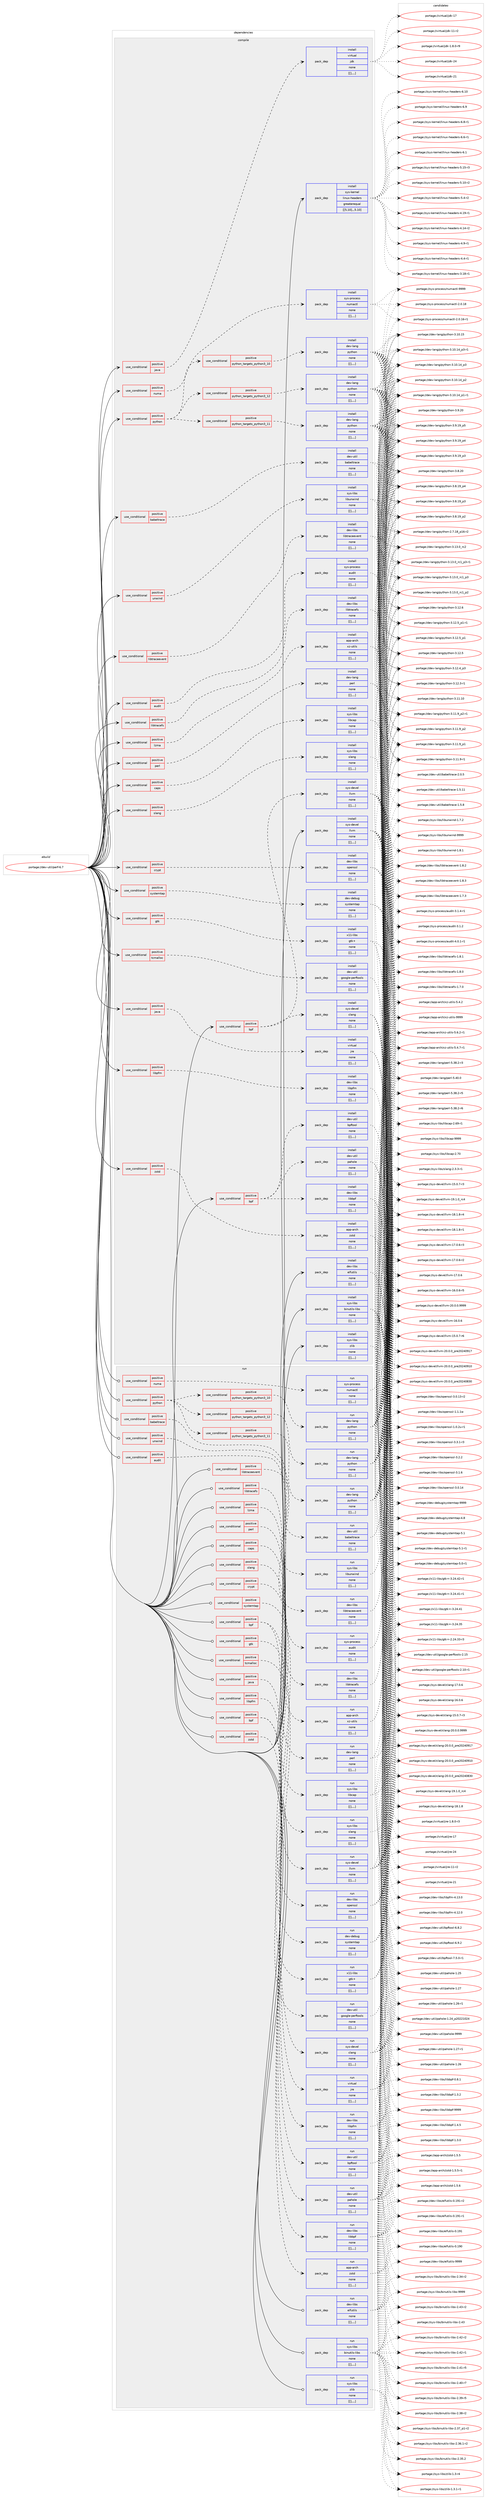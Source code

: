 digraph prolog {

# *************
# Graph options
# *************

newrank=true;
concentrate=true;
compound=true;
graph [rankdir=LR,fontname=Helvetica,fontsize=10,ranksep=1.5];#, ranksep=2.5, nodesep=0.2];
edge  [arrowhead=vee];
node  [fontname=Helvetica,fontsize=10];

# **********
# The ebuild
# **********

subgraph cluster_leftcol {
color=gray;
label=<<i>ebuild</i>>;
id [label="portage://dev-util/perf-6.7", color=red, width=4, href="../dev-util/perf-6.7.svg"];
}

# ****************
# The dependencies
# ****************

subgraph cluster_midcol {
color=gray;
label=<<i>dependencies</i>>;
subgraph cluster_compile {
fillcolor="#eeeeee";
style=filled;
label=<<i>compile</i>>;
subgraph cond63272 {
dependency222128 [label=<<TABLE BORDER="0" CELLBORDER="1" CELLSPACING="0" CELLPADDING="4"><TR><TD ROWSPAN="3" CELLPADDING="10">use_conditional</TD></TR><TR><TD>positive</TD></TR><TR><TD>audit</TD></TR></TABLE>>, shape=none, color=red];
subgraph pack157423 {
dependency222129 [label=<<TABLE BORDER="0" CELLBORDER="1" CELLSPACING="0" CELLPADDING="4" WIDTH="220"><TR><TD ROWSPAN="6" CELLPADDING="30">pack_dep</TD></TR><TR><TD WIDTH="110">install</TD></TR><TR><TD>sys-process</TD></TR><TR><TD>audit</TD></TR><TR><TD>none</TD></TR><TR><TD>[[],,,,]</TD></TR></TABLE>>, shape=none, color=blue];
}
dependency222128:e -> dependency222129:w [weight=20,style="dashed",arrowhead="vee"];
}
id:e -> dependency222128:w [weight=20,style="solid",arrowhead="vee"];
subgraph cond63273 {
dependency222130 [label=<<TABLE BORDER="0" CELLBORDER="1" CELLSPACING="0" CELLPADDING="4"><TR><TD ROWSPAN="3" CELLPADDING="10">use_conditional</TD></TR><TR><TD>positive</TD></TR><TR><TD>babeltrace</TD></TR></TABLE>>, shape=none, color=red];
subgraph pack157424 {
dependency222131 [label=<<TABLE BORDER="0" CELLBORDER="1" CELLSPACING="0" CELLPADDING="4" WIDTH="220"><TR><TD ROWSPAN="6" CELLPADDING="30">pack_dep</TD></TR><TR><TD WIDTH="110">install</TD></TR><TR><TD>dev-util</TD></TR><TR><TD>babeltrace</TD></TR><TR><TD>none</TD></TR><TR><TD>[[],,,,]</TD></TR></TABLE>>, shape=none, color=blue];
}
dependency222130:e -> dependency222131:w [weight=20,style="dashed",arrowhead="vee"];
}
id:e -> dependency222130:w [weight=20,style="solid",arrowhead="vee"];
subgraph cond63274 {
dependency222132 [label=<<TABLE BORDER="0" CELLBORDER="1" CELLSPACING="0" CELLPADDING="4"><TR><TD ROWSPAN="3" CELLPADDING="10">use_conditional</TD></TR><TR><TD>positive</TD></TR><TR><TD>bpf</TD></TR></TABLE>>, shape=none, color=red];
subgraph pack157425 {
dependency222133 [label=<<TABLE BORDER="0" CELLBORDER="1" CELLSPACING="0" CELLPADDING="4" WIDTH="220"><TR><TD ROWSPAN="6" CELLPADDING="30">pack_dep</TD></TR><TR><TD WIDTH="110">install</TD></TR><TR><TD>dev-libs</TD></TR><TR><TD>libbpf</TD></TR><TR><TD>none</TD></TR><TR><TD>[[],,,,]</TD></TR></TABLE>>, shape=none, color=blue];
}
dependency222132:e -> dependency222133:w [weight=20,style="dashed",arrowhead="vee"];
subgraph pack157426 {
dependency222134 [label=<<TABLE BORDER="0" CELLBORDER="1" CELLSPACING="0" CELLPADDING="4" WIDTH="220"><TR><TD ROWSPAN="6" CELLPADDING="30">pack_dep</TD></TR><TR><TD WIDTH="110">install</TD></TR><TR><TD>dev-util</TD></TR><TR><TD>bpftool</TD></TR><TR><TD>none</TD></TR><TR><TD>[[],,,,]</TD></TR></TABLE>>, shape=none, color=blue];
}
dependency222132:e -> dependency222134:w [weight=20,style="dashed",arrowhead="vee"];
subgraph pack157427 {
dependency222135 [label=<<TABLE BORDER="0" CELLBORDER="1" CELLSPACING="0" CELLPADDING="4" WIDTH="220"><TR><TD ROWSPAN="6" CELLPADDING="30">pack_dep</TD></TR><TR><TD WIDTH="110">install</TD></TR><TR><TD>dev-util</TD></TR><TR><TD>pahole</TD></TR><TR><TD>none</TD></TR><TR><TD>[[],,,,]</TD></TR></TABLE>>, shape=none, color=blue];
}
dependency222132:e -> dependency222135:w [weight=20,style="dashed",arrowhead="vee"];
}
id:e -> dependency222132:w [weight=20,style="solid",arrowhead="vee"];
subgraph cond63275 {
dependency222136 [label=<<TABLE BORDER="0" CELLBORDER="1" CELLSPACING="0" CELLPADDING="4"><TR><TD ROWSPAN="3" CELLPADDING="10">use_conditional</TD></TR><TR><TD>positive</TD></TR><TR><TD>bpf</TD></TR></TABLE>>, shape=none, color=red];
subgraph pack157428 {
dependency222137 [label=<<TABLE BORDER="0" CELLBORDER="1" CELLSPACING="0" CELLPADDING="4" WIDTH="220"><TR><TD ROWSPAN="6" CELLPADDING="30">pack_dep</TD></TR><TR><TD WIDTH="110">install</TD></TR><TR><TD>sys-devel</TD></TR><TR><TD>clang</TD></TR><TR><TD>none</TD></TR><TR><TD>[[],,,,]</TD></TR></TABLE>>, shape=none, color=blue];
}
dependency222136:e -> dependency222137:w [weight=20,style="dashed",arrowhead="vee"];
subgraph pack157429 {
dependency222138 [label=<<TABLE BORDER="0" CELLBORDER="1" CELLSPACING="0" CELLPADDING="4" WIDTH="220"><TR><TD ROWSPAN="6" CELLPADDING="30">pack_dep</TD></TR><TR><TD WIDTH="110">install</TD></TR><TR><TD>sys-devel</TD></TR><TR><TD>llvm</TD></TR><TR><TD>none</TD></TR><TR><TD>[[],,,,]</TD></TR></TABLE>>, shape=none, color=blue];
}
dependency222136:e -> dependency222138:w [weight=20,style="dashed",arrowhead="vee"];
}
id:e -> dependency222136:w [weight=20,style="solid",arrowhead="vee"];
subgraph cond63276 {
dependency222139 [label=<<TABLE BORDER="0" CELLBORDER="1" CELLSPACING="0" CELLPADDING="4"><TR><TD ROWSPAN="3" CELLPADDING="10">use_conditional</TD></TR><TR><TD>positive</TD></TR><TR><TD>caps</TD></TR></TABLE>>, shape=none, color=red];
subgraph pack157430 {
dependency222140 [label=<<TABLE BORDER="0" CELLBORDER="1" CELLSPACING="0" CELLPADDING="4" WIDTH="220"><TR><TD ROWSPAN="6" CELLPADDING="30">pack_dep</TD></TR><TR><TD WIDTH="110">install</TD></TR><TR><TD>sys-libs</TD></TR><TR><TD>libcap</TD></TR><TR><TD>none</TD></TR><TR><TD>[[],,,,]</TD></TR></TABLE>>, shape=none, color=blue];
}
dependency222139:e -> dependency222140:w [weight=20,style="dashed",arrowhead="vee"];
}
id:e -> dependency222139:w [weight=20,style="solid",arrowhead="vee"];
subgraph cond63277 {
dependency222141 [label=<<TABLE BORDER="0" CELLBORDER="1" CELLSPACING="0" CELLPADDING="4"><TR><TD ROWSPAN="3" CELLPADDING="10">use_conditional</TD></TR><TR><TD>positive</TD></TR><TR><TD>crypt</TD></TR></TABLE>>, shape=none, color=red];
subgraph pack157431 {
dependency222142 [label=<<TABLE BORDER="0" CELLBORDER="1" CELLSPACING="0" CELLPADDING="4" WIDTH="220"><TR><TD ROWSPAN="6" CELLPADDING="30">pack_dep</TD></TR><TR><TD WIDTH="110">install</TD></TR><TR><TD>dev-libs</TD></TR><TR><TD>openssl</TD></TR><TR><TD>none</TD></TR><TR><TD>[[],,,,]</TD></TR></TABLE>>, shape=none, color=blue];
}
dependency222141:e -> dependency222142:w [weight=20,style="dashed",arrowhead="vee"];
}
id:e -> dependency222141:w [weight=20,style="solid",arrowhead="vee"];
subgraph cond63278 {
dependency222143 [label=<<TABLE BORDER="0" CELLBORDER="1" CELLSPACING="0" CELLPADDING="4"><TR><TD ROWSPAN="3" CELLPADDING="10">use_conditional</TD></TR><TR><TD>positive</TD></TR><TR><TD>gtk</TD></TR></TABLE>>, shape=none, color=red];
subgraph pack157432 {
dependency222144 [label=<<TABLE BORDER="0" CELLBORDER="1" CELLSPACING="0" CELLPADDING="4" WIDTH="220"><TR><TD ROWSPAN="6" CELLPADDING="30">pack_dep</TD></TR><TR><TD WIDTH="110">install</TD></TR><TR><TD>x11-libs</TD></TR><TR><TD>gtk+</TD></TR><TR><TD>none</TD></TR><TR><TD>[[],,,,]</TD></TR></TABLE>>, shape=none, color=blue];
}
dependency222143:e -> dependency222144:w [weight=20,style="dashed",arrowhead="vee"];
}
id:e -> dependency222143:w [weight=20,style="solid",arrowhead="vee"];
subgraph cond63279 {
dependency222145 [label=<<TABLE BORDER="0" CELLBORDER="1" CELLSPACING="0" CELLPADDING="4"><TR><TD ROWSPAN="3" CELLPADDING="10">use_conditional</TD></TR><TR><TD>positive</TD></TR><TR><TD>java</TD></TR></TABLE>>, shape=none, color=red];
subgraph pack157433 {
dependency222146 [label=<<TABLE BORDER="0" CELLBORDER="1" CELLSPACING="0" CELLPADDING="4" WIDTH="220"><TR><TD ROWSPAN="6" CELLPADDING="30">pack_dep</TD></TR><TR><TD WIDTH="110">install</TD></TR><TR><TD>virtual</TD></TR><TR><TD>jdk</TD></TR><TR><TD>none</TD></TR><TR><TD>[[],,,,]</TD></TR></TABLE>>, shape=none, color=blue];
}
dependency222145:e -> dependency222146:w [weight=20,style="dashed",arrowhead="vee"];
}
id:e -> dependency222145:w [weight=20,style="solid",arrowhead="vee"];
subgraph cond63280 {
dependency222147 [label=<<TABLE BORDER="0" CELLBORDER="1" CELLSPACING="0" CELLPADDING="4"><TR><TD ROWSPAN="3" CELLPADDING="10">use_conditional</TD></TR><TR><TD>positive</TD></TR><TR><TD>java</TD></TR></TABLE>>, shape=none, color=red];
subgraph pack157434 {
dependency222148 [label=<<TABLE BORDER="0" CELLBORDER="1" CELLSPACING="0" CELLPADDING="4" WIDTH="220"><TR><TD ROWSPAN="6" CELLPADDING="30">pack_dep</TD></TR><TR><TD WIDTH="110">install</TD></TR><TR><TD>virtual</TD></TR><TR><TD>jre</TD></TR><TR><TD>none</TD></TR><TR><TD>[[],,,,]</TD></TR></TABLE>>, shape=none, color=blue];
}
dependency222147:e -> dependency222148:w [weight=20,style="dashed",arrowhead="vee"];
}
id:e -> dependency222147:w [weight=20,style="solid",arrowhead="vee"];
subgraph cond63281 {
dependency222149 [label=<<TABLE BORDER="0" CELLBORDER="1" CELLSPACING="0" CELLPADDING="4"><TR><TD ROWSPAN="3" CELLPADDING="10">use_conditional</TD></TR><TR><TD>positive</TD></TR><TR><TD>libpfm</TD></TR></TABLE>>, shape=none, color=red];
subgraph pack157435 {
dependency222150 [label=<<TABLE BORDER="0" CELLBORDER="1" CELLSPACING="0" CELLPADDING="4" WIDTH="220"><TR><TD ROWSPAN="6" CELLPADDING="30">pack_dep</TD></TR><TR><TD WIDTH="110">install</TD></TR><TR><TD>dev-libs</TD></TR><TR><TD>libpfm</TD></TR><TR><TD>none</TD></TR><TR><TD>[[],,,,]</TD></TR></TABLE>>, shape=none, color=blue];
}
dependency222149:e -> dependency222150:w [weight=20,style="dashed",arrowhead="vee"];
}
id:e -> dependency222149:w [weight=20,style="solid",arrowhead="vee"];
subgraph cond63282 {
dependency222151 [label=<<TABLE BORDER="0" CELLBORDER="1" CELLSPACING="0" CELLPADDING="4"><TR><TD ROWSPAN="3" CELLPADDING="10">use_conditional</TD></TR><TR><TD>positive</TD></TR><TR><TD>libtraceevent</TD></TR></TABLE>>, shape=none, color=red];
subgraph pack157436 {
dependency222152 [label=<<TABLE BORDER="0" CELLBORDER="1" CELLSPACING="0" CELLPADDING="4" WIDTH="220"><TR><TD ROWSPAN="6" CELLPADDING="30">pack_dep</TD></TR><TR><TD WIDTH="110">install</TD></TR><TR><TD>dev-libs</TD></TR><TR><TD>libtraceevent</TD></TR><TR><TD>none</TD></TR><TR><TD>[[],,,,]</TD></TR></TABLE>>, shape=none, color=blue];
}
dependency222151:e -> dependency222152:w [weight=20,style="dashed",arrowhead="vee"];
}
id:e -> dependency222151:w [weight=20,style="solid",arrowhead="vee"];
subgraph cond63283 {
dependency222153 [label=<<TABLE BORDER="0" CELLBORDER="1" CELLSPACING="0" CELLPADDING="4"><TR><TD ROWSPAN="3" CELLPADDING="10">use_conditional</TD></TR><TR><TD>positive</TD></TR><TR><TD>libtracefs</TD></TR></TABLE>>, shape=none, color=red];
subgraph pack157437 {
dependency222154 [label=<<TABLE BORDER="0" CELLBORDER="1" CELLSPACING="0" CELLPADDING="4" WIDTH="220"><TR><TD ROWSPAN="6" CELLPADDING="30">pack_dep</TD></TR><TR><TD WIDTH="110">install</TD></TR><TR><TD>dev-libs</TD></TR><TR><TD>libtracefs</TD></TR><TR><TD>none</TD></TR><TR><TD>[[],,,,]</TD></TR></TABLE>>, shape=none, color=blue];
}
dependency222153:e -> dependency222154:w [weight=20,style="dashed",arrowhead="vee"];
}
id:e -> dependency222153:w [weight=20,style="solid",arrowhead="vee"];
subgraph cond63284 {
dependency222155 [label=<<TABLE BORDER="0" CELLBORDER="1" CELLSPACING="0" CELLPADDING="4"><TR><TD ROWSPAN="3" CELLPADDING="10">use_conditional</TD></TR><TR><TD>positive</TD></TR><TR><TD>lzma</TD></TR></TABLE>>, shape=none, color=red];
subgraph pack157438 {
dependency222156 [label=<<TABLE BORDER="0" CELLBORDER="1" CELLSPACING="0" CELLPADDING="4" WIDTH="220"><TR><TD ROWSPAN="6" CELLPADDING="30">pack_dep</TD></TR><TR><TD WIDTH="110">install</TD></TR><TR><TD>app-arch</TD></TR><TR><TD>xz-utils</TD></TR><TR><TD>none</TD></TR><TR><TD>[[],,,,]</TD></TR></TABLE>>, shape=none, color=blue];
}
dependency222155:e -> dependency222156:w [weight=20,style="dashed",arrowhead="vee"];
}
id:e -> dependency222155:w [weight=20,style="solid",arrowhead="vee"];
subgraph cond63285 {
dependency222157 [label=<<TABLE BORDER="0" CELLBORDER="1" CELLSPACING="0" CELLPADDING="4"><TR><TD ROWSPAN="3" CELLPADDING="10">use_conditional</TD></TR><TR><TD>positive</TD></TR><TR><TD>numa</TD></TR></TABLE>>, shape=none, color=red];
subgraph pack157439 {
dependency222158 [label=<<TABLE BORDER="0" CELLBORDER="1" CELLSPACING="0" CELLPADDING="4" WIDTH="220"><TR><TD ROWSPAN="6" CELLPADDING="30">pack_dep</TD></TR><TR><TD WIDTH="110">install</TD></TR><TR><TD>sys-process</TD></TR><TR><TD>numactl</TD></TR><TR><TD>none</TD></TR><TR><TD>[[],,,,]</TD></TR></TABLE>>, shape=none, color=blue];
}
dependency222157:e -> dependency222158:w [weight=20,style="dashed",arrowhead="vee"];
}
id:e -> dependency222157:w [weight=20,style="solid",arrowhead="vee"];
subgraph cond63286 {
dependency222159 [label=<<TABLE BORDER="0" CELLBORDER="1" CELLSPACING="0" CELLPADDING="4"><TR><TD ROWSPAN="3" CELLPADDING="10">use_conditional</TD></TR><TR><TD>positive</TD></TR><TR><TD>perl</TD></TR></TABLE>>, shape=none, color=red];
subgraph pack157440 {
dependency222160 [label=<<TABLE BORDER="0" CELLBORDER="1" CELLSPACING="0" CELLPADDING="4" WIDTH="220"><TR><TD ROWSPAN="6" CELLPADDING="30">pack_dep</TD></TR><TR><TD WIDTH="110">install</TD></TR><TR><TD>dev-lang</TD></TR><TR><TD>perl</TD></TR><TR><TD>none</TD></TR><TR><TD>[[],,,,]</TD></TR></TABLE>>, shape=none, color=blue];
}
dependency222159:e -> dependency222160:w [weight=20,style="dashed",arrowhead="vee"];
}
id:e -> dependency222159:w [weight=20,style="solid",arrowhead="vee"];
subgraph cond63287 {
dependency222161 [label=<<TABLE BORDER="0" CELLBORDER="1" CELLSPACING="0" CELLPADDING="4"><TR><TD ROWSPAN="3" CELLPADDING="10">use_conditional</TD></TR><TR><TD>positive</TD></TR><TR><TD>python</TD></TR></TABLE>>, shape=none, color=red];
subgraph cond63288 {
dependency222162 [label=<<TABLE BORDER="0" CELLBORDER="1" CELLSPACING="0" CELLPADDING="4"><TR><TD ROWSPAN="3" CELLPADDING="10">use_conditional</TD></TR><TR><TD>positive</TD></TR><TR><TD>python_targets_python3_10</TD></TR></TABLE>>, shape=none, color=red];
subgraph pack157441 {
dependency222163 [label=<<TABLE BORDER="0" CELLBORDER="1" CELLSPACING="0" CELLPADDING="4" WIDTH="220"><TR><TD ROWSPAN="6" CELLPADDING="30">pack_dep</TD></TR><TR><TD WIDTH="110">install</TD></TR><TR><TD>dev-lang</TD></TR><TR><TD>python</TD></TR><TR><TD>none</TD></TR><TR><TD>[[],,,,]</TD></TR></TABLE>>, shape=none, color=blue];
}
dependency222162:e -> dependency222163:w [weight=20,style="dashed",arrowhead="vee"];
}
dependency222161:e -> dependency222162:w [weight=20,style="dashed",arrowhead="vee"];
subgraph cond63289 {
dependency222164 [label=<<TABLE BORDER="0" CELLBORDER="1" CELLSPACING="0" CELLPADDING="4"><TR><TD ROWSPAN="3" CELLPADDING="10">use_conditional</TD></TR><TR><TD>positive</TD></TR><TR><TD>python_targets_python3_11</TD></TR></TABLE>>, shape=none, color=red];
subgraph pack157442 {
dependency222165 [label=<<TABLE BORDER="0" CELLBORDER="1" CELLSPACING="0" CELLPADDING="4" WIDTH="220"><TR><TD ROWSPAN="6" CELLPADDING="30">pack_dep</TD></TR><TR><TD WIDTH="110">install</TD></TR><TR><TD>dev-lang</TD></TR><TR><TD>python</TD></TR><TR><TD>none</TD></TR><TR><TD>[[],,,,]</TD></TR></TABLE>>, shape=none, color=blue];
}
dependency222164:e -> dependency222165:w [weight=20,style="dashed",arrowhead="vee"];
}
dependency222161:e -> dependency222164:w [weight=20,style="dashed",arrowhead="vee"];
subgraph cond63290 {
dependency222166 [label=<<TABLE BORDER="0" CELLBORDER="1" CELLSPACING="0" CELLPADDING="4"><TR><TD ROWSPAN="3" CELLPADDING="10">use_conditional</TD></TR><TR><TD>positive</TD></TR><TR><TD>python_targets_python3_12</TD></TR></TABLE>>, shape=none, color=red];
subgraph pack157443 {
dependency222167 [label=<<TABLE BORDER="0" CELLBORDER="1" CELLSPACING="0" CELLPADDING="4" WIDTH="220"><TR><TD ROWSPAN="6" CELLPADDING="30">pack_dep</TD></TR><TR><TD WIDTH="110">install</TD></TR><TR><TD>dev-lang</TD></TR><TR><TD>python</TD></TR><TR><TD>none</TD></TR><TR><TD>[[],,,,]</TD></TR></TABLE>>, shape=none, color=blue];
}
dependency222166:e -> dependency222167:w [weight=20,style="dashed",arrowhead="vee"];
}
dependency222161:e -> dependency222166:w [weight=20,style="dashed",arrowhead="vee"];
}
id:e -> dependency222161:w [weight=20,style="solid",arrowhead="vee"];
subgraph cond63291 {
dependency222168 [label=<<TABLE BORDER="0" CELLBORDER="1" CELLSPACING="0" CELLPADDING="4"><TR><TD ROWSPAN="3" CELLPADDING="10">use_conditional</TD></TR><TR><TD>positive</TD></TR><TR><TD>slang</TD></TR></TABLE>>, shape=none, color=red];
subgraph pack157444 {
dependency222169 [label=<<TABLE BORDER="0" CELLBORDER="1" CELLSPACING="0" CELLPADDING="4" WIDTH="220"><TR><TD ROWSPAN="6" CELLPADDING="30">pack_dep</TD></TR><TR><TD WIDTH="110">install</TD></TR><TR><TD>sys-libs</TD></TR><TR><TD>slang</TD></TR><TR><TD>none</TD></TR><TR><TD>[[],,,,]</TD></TR></TABLE>>, shape=none, color=blue];
}
dependency222168:e -> dependency222169:w [weight=20,style="dashed",arrowhead="vee"];
}
id:e -> dependency222168:w [weight=20,style="solid",arrowhead="vee"];
subgraph cond63292 {
dependency222170 [label=<<TABLE BORDER="0" CELLBORDER="1" CELLSPACING="0" CELLPADDING="4"><TR><TD ROWSPAN="3" CELLPADDING="10">use_conditional</TD></TR><TR><TD>positive</TD></TR><TR><TD>systemtap</TD></TR></TABLE>>, shape=none, color=red];
subgraph pack157445 {
dependency222171 [label=<<TABLE BORDER="0" CELLBORDER="1" CELLSPACING="0" CELLPADDING="4" WIDTH="220"><TR><TD ROWSPAN="6" CELLPADDING="30">pack_dep</TD></TR><TR><TD WIDTH="110">install</TD></TR><TR><TD>dev-debug</TD></TR><TR><TD>systemtap</TD></TR><TR><TD>none</TD></TR><TR><TD>[[],,,,]</TD></TR></TABLE>>, shape=none, color=blue];
}
dependency222170:e -> dependency222171:w [weight=20,style="dashed",arrowhead="vee"];
}
id:e -> dependency222170:w [weight=20,style="solid",arrowhead="vee"];
subgraph cond63293 {
dependency222172 [label=<<TABLE BORDER="0" CELLBORDER="1" CELLSPACING="0" CELLPADDING="4"><TR><TD ROWSPAN="3" CELLPADDING="10">use_conditional</TD></TR><TR><TD>positive</TD></TR><TR><TD>tcmalloc</TD></TR></TABLE>>, shape=none, color=red];
subgraph pack157446 {
dependency222173 [label=<<TABLE BORDER="0" CELLBORDER="1" CELLSPACING="0" CELLPADDING="4" WIDTH="220"><TR><TD ROWSPAN="6" CELLPADDING="30">pack_dep</TD></TR><TR><TD WIDTH="110">install</TD></TR><TR><TD>dev-util</TD></TR><TR><TD>google-perftools</TD></TR><TR><TD>none</TD></TR><TR><TD>[[],,,,]</TD></TR></TABLE>>, shape=none, color=blue];
}
dependency222172:e -> dependency222173:w [weight=20,style="dashed",arrowhead="vee"];
}
id:e -> dependency222172:w [weight=20,style="solid",arrowhead="vee"];
subgraph cond63294 {
dependency222174 [label=<<TABLE BORDER="0" CELLBORDER="1" CELLSPACING="0" CELLPADDING="4"><TR><TD ROWSPAN="3" CELLPADDING="10">use_conditional</TD></TR><TR><TD>positive</TD></TR><TR><TD>unwind</TD></TR></TABLE>>, shape=none, color=red];
subgraph pack157447 {
dependency222175 [label=<<TABLE BORDER="0" CELLBORDER="1" CELLSPACING="0" CELLPADDING="4" WIDTH="220"><TR><TD ROWSPAN="6" CELLPADDING="30">pack_dep</TD></TR><TR><TD WIDTH="110">install</TD></TR><TR><TD>sys-libs</TD></TR><TR><TD>libunwind</TD></TR><TR><TD>none</TD></TR><TR><TD>[[],,,,]</TD></TR></TABLE>>, shape=none, color=blue];
}
dependency222174:e -> dependency222175:w [weight=20,style="dashed",arrowhead="vee"];
}
id:e -> dependency222174:w [weight=20,style="solid",arrowhead="vee"];
subgraph cond63295 {
dependency222176 [label=<<TABLE BORDER="0" CELLBORDER="1" CELLSPACING="0" CELLPADDING="4"><TR><TD ROWSPAN="3" CELLPADDING="10">use_conditional</TD></TR><TR><TD>positive</TD></TR><TR><TD>zstd</TD></TR></TABLE>>, shape=none, color=red];
subgraph pack157448 {
dependency222177 [label=<<TABLE BORDER="0" CELLBORDER="1" CELLSPACING="0" CELLPADDING="4" WIDTH="220"><TR><TD ROWSPAN="6" CELLPADDING="30">pack_dep</TD></TR><TR><TD WIDTH="110">install</TD></TR><TR><TD>app-arch</TD></TR><TR><TD>zstd</TD></TR><TR><TD>none</TD></TR><TR><TD>[[],,,,]</TD></TR></TABLE>>, shape=none, color=blue];
}
dependency222176:e -> dependency222177:w [weight=20,style="dashed",arrowhead="vee"];
}
id:e -> dependency222176:w [weight=20,style="solid",arrowhead="vee"];
subgraph pack157449 {
dependency222178 [label=<<TABLE BORDER="0" CELLBORDER="1" CELLSPACING="0" CELLPADDING="4" WIDTH="220"><TR><TD ROWSPAN="6" CELLPADDING="30">pack_dep</TD></TR><TR><TD WIDTH="110">install</TD></TR><TR><TD>dev-libs</TD></TR><TR><TD>elfutils</TD></TR><TR><TD>none</TD></TR><TR><TD>[[],,,,]</TD></TR></TABLE>>, shape=none, color=blue];
}
id:e -> dependency222178:w [weight=20,style="solid",arrowhead="vee"];
subgraph pack157450 {
dependency222179 [label=<<TABLE BORDER="0" CELLBORDER="1" CELLSPACING="0" CELLPADDING="4" WIDTH="220"><TR><TD ROWSPAN="6" CELLPADDING="30">pack_dep</TD></TR><TR><TD WIDTH="110">install</TD></TR><TR><TD>sys-kernel</TD></TR><TR><TD>linux-headers</TD></TR><TR><TD>greaterequal</TD></TR><TR><TD>[[5,10],,,5.10]</TD></TR></TABLE>>, shape=none, color=blue];
}
id:e -> dependency222179:w [weight=20,style="solid",arrowhead="vee"];
subgraph pack157451 {
dependency222180 [label=<<TABLE BORDER="0" CELLBORDER="1" CELLSPACING="0" CELLPADDING="4" WIDTH="220"><TR><TD ROWSPAN="6" CELLPADDING="30">pack_dep</TD></TR><TR><TD WIDTH="110">install</TD></TR><TR><TD>sys-libs</TD></TR><TR><TD>binutils-libs</TD></TR><TR><TD>none</TD></TR><TR><TD>[[],,,,]</TD></TR></TABLE>>, shape=none, color=blue];
}
id:e -> dependency222180:w [weight=20,style="solid",arrowhead="vee"];
subgraph pack157452 {
dependency222181 [label=<<TABLE BORDER="0" CELLBORDER="1" CELLSPACING="0" CELLPADDING="4" WIDTH="220"><TR><TD ROWSPAN="6" CELLPADDING="30">pack_dep</TD></TR><TR><TD WIDTH="110">install</TD></TR><TR><TD>sys-libs</TD></TR><TR><TD>zlib</TD></TR><TR><TD>none</TD></TR><TR><TD>[[],,,,]</TD></TR></TABLE>>, shape=none, color=blue];
}
id:e -> dependency222181:w [weight=20,style="solid",arrowhead="vee"];
subgraph pack157453 {
dependency222182 [label=<<TABLE BORDER="0" CELLBORDER="1" CELLSPACING="0" CELLPADDING="4" WIDTH="220"><TR><TD ROWSPAN="6" CELLPADDING="30">pack_dep</TD></TR><TR><TD WIDTH="110">install</TD></TR><TR><TD>sys-devel</TD></TR><TR><TD>llvm</TD></TR><TR><TD>none</TD></TR><TR><TD>[[],,,,]</TD></TR></TABLE>>, shape=none, color=blue];
}
id:e -> dependency222182:w [weight=20,style="solid",arrowhead="vee"];
}
subgraph cluster_compileandrun {
fillcolor="#eeeeee";
style=filled;
label=<<i>compile and run</i>>;
}
subgraph cluster_run {
fillcolor="#eeeeee";
style=filled;
label=<<i>run</i>>;
subgraph cond63296 {
dependency222183 [label=<<TABLE BORDER="0" CELLBORDER="1" CELLSPACING="0" CELLPADDING="4"><TR><TD ROWSPAN="3" CELLPADDING="10">use_conditional</TD></TR><TR><TD>positive</TD></TR><TR><TD>audit</TD></TR></TABLE>>, shape=none, color=red];
subgraph pack157454 {
dependency222184 [label=<<TABLE BORDER="0" CELLBORDER="1" CELLSPACING="0" CELLPADDING="4" WIDTH="220"><TR><TD ROWSPAN="6" CELLPADDING="30">pack_dep</TD></TR><TR><TD WIDTH="110">run</TD></TR><TR><TD>sys-process</TD></TR><TR><TD>audit</TD></TR><TR><TD>none</TD></TR><TR><TD>[[],,,,]</TD></TR></TABLE>>, shape=none, color=blue];
}
dependency222183:e -> dependency222184:w [weight=20,style="dashed",arrowhead="vee"];
}
id:e -> dependency222183:w [weight=20,style="solid",arrowhead="odot"];
subgraph cond63297 {
dependency222185 [label=<<TABLE BORDER="0" CELLBORDER="1" CELLSPACING="0" CELLPADDING="4"><TR><TD ROWSPAN="3" CELLPADDING="10">use_conditional</TD></TR><TR><TD>positive</TD></TR><TR><TD>babeltrace</TD></TR></TABLE>>, shape=none, color=red];
subgraph pack157455 {
dependency222186 [label=<<TABLE BORDER="0" CELLBORDER="1" CELLSPACING="0" CELLPADDING="4" WIDTH="220"><TR><TD ROWSPAN="6" CELLPADDING="30">pack_dep</TD></TR><TR><TD WIDTH="110">run</TD></TR><TR><TD>dev-util</TD></TR><TR><TD>babeltrace</TD></TR><TR><TD>none</TD></TR><TR><TD>[[],,,,]</TD></TR></TABLE>>, shape=none, color=blue];
}
dependency222185:e -> dependency222186:w [weight=20,style="dashed",arrowhead="vee"];
}
id:e -> dependency222185:w [weight=20,style="solid",arrowhead="odot"];
subgraph cond63298 {
dependency222187 [label=<<TABLE BORDER="0" CELLBORDER="1" CELLSPACING="0" CELLPADDING="4"><TR><TD ROWSPAN="3" CELLPADDING="10">use_conditional</TD></TR><TR><TD>positive</TD></TR><TR><TD>bpf</TD></TR></TABLE>>, shape=none, color=red];
subgraph pack157456 {
dependency222188 [label=<<TABLE BORDER="0" CELLBORDER="1" CELLSPACING="0" CELLPADDING="4" WIDTH="220"><TR><TD ROWSPAN="6" CELLPADDING="30">pack_dep</TD></TR><TR><TD WIDTH="110">run</TD></TR><TR><TD>dev-libs</TD></TR><TR><TD>libbpf</TD></TR><TR><TD>none</TD></TR><TR><TD>[[],,,,]</TD></TR></TABLE>>, shape=none, color=blue];
}
dependency222187:e -> dependency222188:w [weight=20,style="dashed",arrowhead="vee"];
subgraph pack157457 {
dependency222189 [label=<<TABLE BORDER="0" CELLBORDER="1" CELLSPACING="0" CELLPADDING="4" WIDTH="220"><TR><TD ROWSPAN="6" CELLPADDING="30">pack_dep</TD></TR><TR><TD WIDTH="110">run</TD></TR><TR><TD>dev-util</TD></TR><TR><TD>bpftool</TD></TR><TR><TD>none</TD></TR><TR><TD>[[],,,,]</TD></TR></TABLE>>, shape=none, color=blue];
}
dependency222187:e -> dependency222189:w [weight=20,style="dashed",arrowhead="vee"];
subgraph pack157458 {
dependency222190 [label=<<TABLE BORDER="0" CELLBORDER="1" CELLSPACING="0" CELLPADDING="4" WIDTH="220"><TR><TD ROWSPAN="6" CELLPADDING="30">pack_dep</TD></TR><TR><TD WIDTH="110">run</TD></TR><TR><TD>dev-util</TD></TR><TR><TD>pahole</TD></TR><TR><TD>none</TD></TR><TR><TD>[[],,,,]</TD></TR></TABLE>>, shape=none, color=blue];
}
dependency222187:e -> dependency222190:w [weight=20,style="dashed",arrowhead="vee"];
}
id:e -> dependency222187:w [weight=20,style="solid",arrowhead="odot"];
subgraph cond63299 {
dependency222191 [label=<<TABLE BORDER="0" CELLBORDER="1" CELLSPACING="0" CELLPADDING="4"><TR><TD ROWSPAN="3" CELLPADDING="10">use_conditional</TD></TR><TR><TD>positive</TD></TR><TR><TD>bpf</TD></TR></TABLE>>, shape=none, color=red];
subgraph pack157459 {
dependency222192 [label=<<TABLE BORDER="0" CELLBORDER="1" CELLSPACING="0" CELLPADDING="4" WIDTH="220"><TR><TD ROWSPAN="6" CELLPADDING="30">pack_dep</TD></TR><TR><TD WIDTH="110">run</TD></TR><TR><TD>sys-devel</TD></TR><TR><TD>clang</TD></TR><TR><TD>none</TD></TR><TR><TD>[[],,,,]</TD></TR></TABLE>>, shape=none, color=blue];
}
dependency222191:e -> dependency222192:w [weight=20,style="dashed",arrowhead="vee"];
subgraph pack157460 {
dependency222193 [label=<<TABLE BORDER="0" CELLBORDER="1" CELLSPACING="0" CELLPADDING="4" WIDTH="220"><TR><TD ROWSPAN="6" CELLPADDING="30">pack_dep</TD></TR><TR><TD WIDTH="110">run</TD></TR><TR><TD>sys-devel</TD></TR><TR><TD>llvm</TD></TR><TR><TD>none</TD></TR><TR><TD>[[],,,,]</TD></TR></TABLE>>, shape=none, color=blue];
}
dependency222191:e -> dependency222193:w [weight=20,style="dashed",arrowhead="vee"];
}
id:e -> dependency222191:w [weight=20,style="solid",arrowhead="odot"];
subgraph cond63300 {
dependency222194 [label=<<TABLE BORDER="0" CELLBORDER="1" CELLSPACING="0" CELLPADDING="4"><TR><TD ROWSPAN="3" CELLPADDING="10">use_conditional</TD></TR><TR><TD>positive</TD></TR><TR><TD>caps</TD></TR></TABLE>>, shape=none, color=red];
subgraph pack157461 {
dependency222195 [label=<<TABLE BORDER="0" CELLBORDER="1" CELLSPACING="0" CELLPADDING="4" WIDTH="220"><TR><TD ROWSPAN="6" CELLPADDING="30">pack_dep</TD></TR><TR><TD WIDTH="110">run</TD></TR><TR><TD>sys-libs</TD></TR><TR><TD>libcap</TD></TR><TR><TD>none</TD></TR><TR><TD>[[],,,,]</TD></TR></TABLE>>, shape=none, color=blue];
}
dependency222194:e -> dependency222195:w [weight=20,style="dashed",arrowhead="vee"];
}
id:e -> dependency222194:w [weight=20,style="solid",arrowhead="odot"];
subgraph cond63301 {
dependency222196 [label=<<TABLE BORDER="0" CELLBORDER="1" CELLSPACING="0" CELLPADDING="4"><TR><TD ROWSPAN="3" CELLPADDING="10">use_conditional</TD></TR><TR><TD>positive</TD></TR><TR><TD>crypt</TD></TR></TABLE>>, shape=none, color=red];
subgraph pack157462 {
dependency222197 [label=<<TABLE BORDER="0" CELLBORDER="1" CELLSPACING="0" CELLPADDING="4" WIDTH="220"><TR><TD ROWSPAN="6" CELLPADDING="30">pack_dep</TD></TR><TR><TD WIDTH="110">run</TD></TR><TR><TD>dev-libs</TD></TR><TR><TD>openssl</TD></TR><TR><TD>none</TD></TR><TR><TD>[[],,,,]</TD></TR></TABLE>>, shape=none, color=blue];
}
dependency222196:e -> dependency222197:w [weight=20,style="dashed",arrowhead="vee"];
}
id:e -> dependency222196:w [weight=20,style="solid",arrowhead="odot"];
subgraph cond63302 {
dependency222198 [label=<<TABLE BORDER="0" CELLBORDER="1" CELLSPACING="0" CELLPADDING="4"><TR><TD ROWSPAN="3" CELLPADDING="10">use_conditional</TD></TR><TR><TD>positive</TD></TR><TR><TD>gtk</TD></TR></TABLE>>, shape=none, color=red];
subgraph pack157463 {
dependency222199 [label=<<TABLE BORDER="0" CELLBORDER="1" CELLSPACING="0" CELLPADDING="4" WIDTH="220"><TR><TD ROWSPAN="6" CELLPADDING="30">pack_dep</TD></TR><TR><TD WIDTH="110">run</TD></TR><TR><TD>x11-libs</TD></TR><TR><TD>gtk+</TD></TR><TR><TD>none</TD></TR><TR><TD>[[],,,,]</TD></TR></TABLE>>, shape=none, color=blue];
}
dependency222198:e -> dependency222199:w [weight=20,style="dashed",arrowhead="vee"];
}
id:e -> dependency222198:w [weight=20,style="solid",arrowhead="odot"];
subgraph cond63303 {
dependency222200 [label=<<TABLE BORDER="0" CELLBORDER="1" CELLSPACING="0" CELLPADDING="4"><TR><TD ROWSPAN="3" CELLPADDING="10">use_conditional</TD></TR><TR><TD>positive</TD></TR><TR><TD>java</TD></TR></TABLE>>, shape=none, color=red];
subgraph pack157464 {
dependency222201 [label=<<TABLE BORDER="0" CELLBORDER="1" CELLSPACING="0" CELLPADDING="4" WIDTH="220"><TR><TD ROWSPAN="6" CELLPADDING="30">pack_dep</TD></TR><TR><TD WIDTH="110">run</TD></TR><TR><TD>virtual</TD></TR><TR><TD>jre</TD></TR><TR><TD>none</TD></TR><TR><TD>[[],,,,]</TD></TR></TABLE>>, shape=none, color=blue];
}
dependency222200:e -> dependency222201:w [weight=20,style="dashed",arrowhead="vee"];
}
id:e -> dependency222200:w [weight=20,style="solid",arrowhead="odot"];
subgraph cond63304 {
dependency222202 [label=<<TABLE BORDER="0" CELLBORDER="1" CELLSPACING="0" CELLPADDING="4"><TR><TD ROWSPAN="3" CELLPADDING="10">use_conditional</TD></TR><TR><TD>positive</TD></TR><TR><TD>libpfm</TD></TR></TABLE>>, shape=none, color=red];
subgraph pack157465 {
dependency222203 [label=<<TABLE BORDER="0" CELLBORDER="1" CELLSPACING="0" CELLPADDING="4" WIDTH="220"><TR><TD ROWSPAN="6" CELLPADDING="30">pack_dep</TD></TR><TR><TD WIDTH="110">run</TD></TR><TR><TD>dev-libs</TD></TR><TR><TD>libpfm</TD></TR><TR><TD>none</TD></TR><TR><TD>[[],,,,]</TD></TR></TABLE>>, shape=none, color=blue];
}
dependency222202:e -> dependency222203:w [weight=20,style="dashed",arrowhead="vee"];
}
id:e -> dependency222202:w [weight=20,style="solid",arrowhead="odot"];
subgraph cond63305 {
dependency222204 [label=<<TABLE BORDER="0" CELLBORDER="1" CELLSPACING="0" CELLPADDING="4"><TR><TD ROWSPAN="3" CELLPADDING="10">use_conditional</TD></TR><TR><TD>positive</TD></TR><TR><TD>libtraceevent</TD></TR></TABLE>>, shape=none, color=red];
subgraph pack157466 {
dependency222205 [label=<<TABLE BORDER="0" CELLBORDER="1" CELLSPACING="0" CELLPADDING="4" WIDTH="220"><TR><TD ROWSPAN="6" CELLPADDING="30">pack_dep</TD></TR><TR><TD WIDTH="110">run</TD></TR><TR><TD>dev-libs</TD></TR><TR><TD>libtraceevent</TD></TR><TR><TD>none</TD></TR><TR><TD>[[],,,,]</TD></TR></TABLE>>, shape=none, color=blue];
}
dependency222204:e -> dependency222205:w [weight=20,style="dashed",arrowhead="vee"];
}
id:e -> dependency222204:w [weight=20,style="solid",arrowhead="odot"];
subgraph cond63306 {
dependency222206 [label=<<TABLE BORDER="0" CELLBORDER="1" CELLSPACING="0" CELLPADDING="4"><TR><TD ROWSPAN="3" CELLPADDING="10">use_conditional</TD></TR><TR><TD>positive</TD></TR><TR><TD>libtracefs</TD></TR></TABLE>>, shape=none, color=red];
subgraph pack157467 {
dependency222207 [label=<<TABLE BORDER="0" CELLBORDER="1" CELLSPACING="0" CELLPADDING="4" WIDTH="220"><TR><TD ROWSPAN="6" CELLPADDING="30">pack_dep</TD></TR><TR><TD WIDTH="110">run</TD></TR><TR><TD>dev-libs</TD></TR><TR><TD>libtracefs</TD></TR><TR><TD>none</TD></TR><TR><TD>[[],,,,]</TD></TR></TABLE>>, shape=none, color=blue];
}
dependency222206:e -> dependency222207:w [weight=20,style="dashed",arrowhead="vee"];
}
id:e -> dependency222206:w [weight=20,style="solid",arrowhead="odot"];
subgraph cond63307 {
dependency222208 [label=<<TABLE BORDER="0" CELLBORDER="1" CELLSPACING="0" CELLPADDING="4"><TR><TD ROWSPAN="3" CELLPADDING="10">use_conditional</TD></TR><TR><TD>positive</TD></TR><TR><TD>lzma</TD></TR></TABLE>>, shape=none, color=red];
subgraph pack157468 {
dependency222209 [label=<<TABLE BORDER="0" CELLBORDER="1" CELLSPACING="0" CELLPADDING="4" WIDTH="220"><TR><TD ROWSPAN="6" CELLPADDING="30">pack_dep</TD></TR><TR><TD WIDTH="110">run</TD></TR><TR><TD>app-arch</TD></TR><TR><TD>xz-utils</TD></TR><TR><TD>none</TD></TR><TR><TD>[[],,,,]</TD></TR></TABLE>>, shape=none, color=blue];
}
dependency222208:e -> dependency222209:w [weight=20,style="dashed",arrowhead="vee"];
}
id:e -> dependency222208:w [weight=20,style="solid",arrowhead="odot"];
subgraph cond63308 {
dependency222210 [label=<<TABLE BORDER="0" CELLBORDER="1" CELLSPACING="0" CELLPADDING="4"><TR><TD ROWSPAN="3" CELLPADDING="10">use_conditional</TD></TR><TR><TD>positive</TD></TR><TR><TD>numa</TD></TR></TABLE>>, shape=none, color=red];
subgraph pack157469 {
dependency222211 [label=<<TABLE BORDER="0" CELLBORDER="1" CELLSPACING="0" CELLPADDING="4" WIDTH="220"><TR><TD ROWSPAN="6" CELLPADDING="30">pack_dep</TD></TR><TR><TD WIDTH="110">run</TD></TR><TR><TD>sys-process</TD></TR><TR><TD>numactl</TD></TR><TR><TD>none</TD></TR><TR><TD>[[],,,,]</TD></TR></TABLE>>, shape=none, color=blue];
}
dependency222210:e -> dependency222211:w [weight=20,style="dashed",arrowhead="vee"];
}
id:e -> dependency222210:w [weight=20,style="solid",arrowhead="odot"];
subgraph cond63309 {
dependency222212 [label=<<TABLE BORDER="0" CELLBORDER="1" CELLSPACING="0" CELLPADDING="4"><TR><TD ROWSPAN="3" CELLPADDING="10">use_conditional</TD></TR><TR><TD>positive</TD></TR><TR><TD>perl</TD></TR></TABLE>>, shape=none, color=red];
subgraph pack157470 {
dependency222213 [label=<<TABLE BORDER="0" CELLBORDER="1" CELLSPACING="0" CELLPADDING="4" WIDTH="220"><TR><TD ROWSPAN="6" CELLPADDING="30">pack_dep</TD></TR><TR><TD WIDTH="110">run</TD></TR><TR><TD>dev-lang</TD></TR><TR><TD>perl</TD></TR><TR><TD>none</TD></TR><TR><TD>[[],,,,]</TD></TR></TABLE>>, shape=none, color=blue];
}
dependency222212:e -> dependency222213:w [weight=20,style="dashed",arrowhead="vee"];
}
id:e -> dependency222212:w [weight=20,style="solid",arrowhead="odot"];
subgraph cond63310 {
dependency222214 [label=<<TABLE BORDER="0" CELLBORDER="1" CELLSPACING="0" CELLPADDING="4"><TR><TD ROWSPAN="3" CELLPADDING="10">use_conditional</TD></TR><TR><TD>positive</TD></TR><TR><TD>python</TD></TR></TABLE>>, shape=none, color=red];
subgraph cond63311 {
dependency222215 [label=<<TABLE BORDER="0" CELLBORDER="1" CELLSPACING="0" CELLPADDING="4"><TR><TD ROWSPAN="3" CELLPADDING="10">use_conditional</TD></TR><TR><TD>positive</TD></TR><TR><TD>python_targets_python3_10</TD></TR></TABLE>>, shape=none, color=red];
subgraph pack157471 {
dependency222216 [label=<<TABLE BORDER="0" CELLBORDER="1" CELLSPACING="0" CELLPADDING="4" WIDTH="220"><TR><TD ROWSPAN="6" CELLPADDING="30">pack_dep</TD></TR><TR><TD WIDTH="110">run</TD></TR><TR><TD>dev-lang</TD></TR><TR><TD>python</TD></TR><TR><TD>none</TD></TR><TR><TD>[[],,,,]</TD></TR></TABLE>>, shape=none, color=blue];
}
dependency222215:e -> dependency222216:w [weight=20,style="dashed",arrowhead="vee"];
}
dependency222214:e -> dependency222215:w [weight=20,style="dashed",arrowhead="vee"];
subgraph cond63312 {
dependency222217 [label=<<TABLE BORDER="0" CELLBORDER="1" CELLSPACING="0" CELLPADDING="4"><TR><TD ROWSPAN="3" CELLPADDING="10">use_conditional</TD></TR><TR><TD>positive</TD></TR><TR><TD>python_targets_python3_11</TD></TR></TABLE>>, shape=none, color=red];
subgraph pack157472 {
dependency222218 [label=<<TABLE BORDER="0" CELLBORDER="1" CELLSPACING="0" CELLPADDING="4" WIDTH="220"><TR><TD ROWSPAN="6" CELLPADDING="30">pack_dep</TD></TR><TR><TD WIDTH="110">run</TD></TR><TR><TD>dev-lang</TD></TR><TR><TD>python</TD></TR><TR><TD>none</TD></TR><TR><TD>[[],,,,]</TD></TR></TABLE>>, shape=none, color=blue];
}
dependency222217:e -> dependency222218:w [weight=20,style="dashed",arrowhead="vee"];
}
dependency222214:e -> dependency222217:w [weight=20,style="dashed",arrowhead="vee"];
subgraph cond63313 {
dependency222219 [label=<<TABLE BORDER="0" CELLBORDER="1" CELLSPACING="0" CELLPADDING="4"><TR><TD ROWSPAN="3" CELLPADDING="10">use_conditional</TD></TR><TR><TD>positive</TD></TR><TR><TD>python_targets_python3_12</TD></TR></TABLE>>, shape=none, color=red];
subgraph pack157473 {
dependency222220 [label=<<TABLE BORDER="0" CELLBORDER="1" CELLSPACING="0" CELLPADDING="4" WIDTH="220"><TR><TD ROWSPAN="6" CELLPADDING="30">pack_dep</TD></TR><TR><TD WIDTH="110">run</TD></TR><TR><TD>dev-lang</TD></TR><TR><TD>python</TD></TR><TR><TD>none</TD></TR><TR><TD>[[],,,,]</TD></TR></TABLE>>, shape=none, color=blue];
}
dependency222219:e -> dependency222220:w [weight=20,style="dashed",arrowhead="vee"];
}
dependency222214:e -> dependency222219:w [weight=20,style="dashed",arrowhead="vee"];
}
id:e -> dependency222214:w [weight=20,style="solid",arrowhead="odot"];
subgraph cond63314 {
dependency222221 [label=<<TABLE BORDER="0" CELLBORDER="1" CELLSPACING="0" CELLPADDING="4"><TR><TD ROWSPAN="3" CELLPADDING="10">use_conditional</TD></TR><TR><TD>positive</TD></TR><TR><TD>slang</TD></TR></TABLE>>, shape=none, color=red];
subgraph pack157474 {
dependency222222 [label=<<TABLE BORDER="0" CELLBORDER="1" CELLSPACING="0" CELLPADDING="4" WIDTH="220"><TR><TD ROWSPAN="6" CELLPADDING="30">pack_dep</TD></TR><TR><TD WIDTH="110">run</TD></TR><TR><TD>sys-libs</TD></TR><TR><TD>slang</TD></TR><TR><TD>none</TD></TR><TR><TD>[[],,,,]</TD></TR></TABLE>>, shape=none, color=blue];
}
dependency222221:e -> dependency222222:w [weight=20,style="dashed",arrowhead="vee"];
}
id:e -> dependency222221:w [weight=20,style="solid",arrowhead="odot"];
subgraph cond63315 {
dependency222223 [label=<<TABLE BORDER="0" CELLBORDER="1" CELLSPACING="0" CELLPADDING="4"><TR><TD ROWSPAN="3" CELLPADDING="10">use_conditional</TD></TR><TR><TD>positive</TD></TR><TR><TD>systemtap</TD></TR></TABLE>>, shape=none, color=red];
subgraph pack157475 {
dependency222224 [label=<<TABLE BORDER="0" CELLBORDER="1" CELLSPACING="0" CELLPADDING="4" WIDTH="220"><TR><TD ROWSPAN="6" CELLPADDING="30">pack_dep</TD></TR><TR><TD WIDTH="110">run</TD></TR><TR><TD>dev-debug</TD></TR><TR><TD>systemtap</TD></TR><TR><TD>none</TD></TR><TR><TD>[[],,,,]</TD></TR></TABLE>>, shape=none, color=blue];
}
dependency222223:e -> dependency222224:w [weight=20,style="dashed",arrowhead="vee"];
}
id:e -> dependency222223:w [weight=20,style="solid",arrowhead="odot"];
subgraph cond63316 {
dependency222225 [label=<<TABLE BORDER="0" CELLBORDER="1" CELLSPACING="0" CELLPADDING="4"><TR><TD ROWSPAN="3" CELLPADDING="10">use_conditional</TD></TR><TR><TD>positive</TD></TR><TR><TD>tcmalloc</TD></TR></TABLE>>, shape=none, color=red];
subgraph pack157476 {
dependency222226 [label=<<TABLE BORDER="0" CELLBORDER="1" CELLSPACING="0" CELLPADDING="4" WIDTH="220"><TR><TD ROWSPAN="6" CELLPADDING="30">pack_dep</TD></TR><TR><TD WIDTH="110">run</TD></TR><TR><TD>dev-util</TD></TR><TR><TD>google-perftools</TD></TR><TR><TD>none</TD></TR><TR><TD>[[],,,,]</TD></TR></TABLE>>, shape=none, color=blue];
}
dependency222225:e -> dependency222226:w [weight=20,style="dashed",arrowhead="vee"];
}
id:e -> dependency222225:w [weight=20,style="solid",arrowhead="odot"];
subgraph cond63317 {
dependency222227 [label=<<TABLE BORDER="0" CELLBORDER="1" CELLSPACING="0" CELLPADDING="4"><TR><TD ROWSPAN="3" CELLPADDING="10">use_conditional</TD></TR><TR><TD>positive</TD></TR><TR><TD>unwind</TD></TR></TABLE>>, shape=none, color=red];
subgraph pack157477 {
dependency222228 [label=<<TABLE BORDER="0" CELLBORDER="1" CELLSPACING="0" CELLPADDING="4" WIDTH="220"><TR><TD ROWSPAN="6" CELLPADDING="30">pack_dep</TD></TR><TR><TD WIDTH="110">run</TD></TR><TR><TD>sys-libs</TD></TR><TR><TD>libunwind</TD></TR><TR><TD>none</TD></TR><TR><TD>[[],,,,]</TD></TR></TABLE>>, shape=none, color=blue];
}
dependency222227:e -> dependency222228:w [weight=20,style="dashed",arrowhead="vee"];
}
id:e -> dependency222227:w [weight=20,style="solid",arrowhead="odot"];
subgraph cond63318 {
dependency222229 [label=<<TABLE BORDER="0" CELLBORDER="1" CELLSPACING="0" CELLPADDING="4"><TR><TD ROWSPAN="3" CELLPADDING="10">use_conditional</TD></TR><TR><TD>positive</TD></TR><TR><TD>zstd</TD></TR></TABLE>>, shape=none, color=red];
subgraph pack157478 {
dependency222230 [label=<<TABLE BORDER="0" CELLBORDER="1" CELLSPACING="0" CELLPADDING="4" WIDTH="220"><TR><TD ROWSPAN="6" CELLPADDING="30">pack_dep</TD></TR><TR><TD WIDTH="110">run</TD></TR><TR><TD>app-arch</TD></TR><TR><TD>zstd</TD></TR><TR><TD>none</TD></TR><TR><TD>[[],,,,]</TD></TR></TABLE>>, shape=none, color=blue];
}
dependency222229:e -> dependency222230:w [weight=20,style="dashed",arrowhead="vee"];
}
id:e -> dependency222229:w [weight=20,style="solid",arrowhead="odot"];
subgraph pack157479 {
dependency222231 [label=<<TABLE BORDER="0" CELLBORDER="1" CELLSPACING="0" CELLPADDING="4" WIDTH="220"><TR><TD ROWSPAN="6" CELLPADDING="30">pack_dep</TD></TR><TR><TD WIDTH="110">run</TD></TR><TR><TD>dev-libs</TD></TR><TR><TD>elfutils</TD></TR><TR><TD>none</TD></TR><TR><TD>[[],,,,]</TD></TR></TABLE>>, shape=none, color=blue];
}
id:e -> dependency222231:w [weight=20,style="solid",arrowhead="odot"];
subgraph pack157480 {
dependency222232 [label=<<TABLE BORDER="0" CELLBORDER="1" CELLSPACING="0" CELLPADDING="4" WIDTH="220"><TR><TD ROWSPAN="6" CELLPADDING="30">pack_dep</TD></TR><TR><TD WIDTH="110">run</TD></TR><TR><TD>sys-libs</TD></TR><TR><TD>binutils-libs</TD></TR><TR><TD>none</TD></TR><TR><TD>[[],,,,]</TD></TR></TABLE>>, shape=none, color=blue];
}
id:e -> dependency222232:w [weight=20,style="solid",arrowhead="odot"];
subgraph pack157481 {
dependency222233 [label=<<TABLE BORDER="0" CELLBORDER="1" CELLSPACING="0" CELLPADDING="4" WIDTH="220"><TR><TD ROWSPAN="6" CELLPADDING="30">pack_dep</TD></TR><TR><TD WIDTH="110">run</TD></TR><TR><TD>sys-libs</TD></TR><TR><TD>zlib</TD></TR><TR><TD>none</TD></TR><TR><TD>[[],,,,]</TD></TR></TABLE>>, shape=none, color=blue];
}
id:e -> dependency222233:w [weight=20,style="solid",arrowhead="odot"];
}
}

# **************
# The candidates
# **************

subgraph cluster_choices {
rank=same;
color=gray;
label=<<i>candidates</i>>;

subgraph choice157423 {
color=black;
nodesep=1;
choice115121115451121141119910111511547971171001051164552464846494511449 [label="portage://sys-process/audit-4.0.1-r1", color=red, width=4,href="../sys-process/audit-4.0.1-r1.svg"];
choice115121115451121141119910111511547971171001051164551464946524511449 [label="portage://sys-process/audit-3.1.4-r1", color=red, width=4,href="../sys-process/audit-3.1.4-r1.svg"];
choice11512111545112114111991011151154797117100105116455146494650 [label="portage://sys-process/audit-3.1.2", color=red, width=4,href="../sys-process/audit-3.1.2.svg"];
dependency222129:e -> choice115121115451121141119910111511547971171001051164552464846494511449:w [style=dotted,weight="100"];
dependency222129:e -> choice115121115451121141119910111511547971171001051164551464946524511449:w [style=dotted,weight="100"];
dependency222129:e -> choice11512111545112114111991011151154797117100105116455146494650:w [style=dotted,weight="100"];
}
subgraph choice157424 {
color=black;
nodesep=1;
choice10010111845117116105108479897981011081161149799101455046484653 [label="portage://dev-util/babeltrace-2.0.5", color=red, width=4,href="../dev-util/babeltrace-2.0.5.svg"];
choice1001011184511711610510847989798101108116114979910145494653464949 [label="portage://dev-util/babeltrace-1.5.11", color=red, width=4,href="../dev-util/babeltrace-1.5.11.svg"];
choice10010111845117116105108479897981011081161149799101454946534656 [label="portage://dev-util/babeltrace-1.5.8", color=red, width=4,href="../dev-util/babeltrace-1.5.8.svg"];
dependency222131:e -> choice10010111845117116105108479897981011081161149799101455046484653:w [style=dotted,weight="100"];
dependency222131:e -> choice1001011184511711610510847989798101108116114979910145494653464949:w [style=dotted,weight="100"];
dependency222131:e -> choice10010111845117116105108479897981011081161149799101454946534656:w [style=dotted,weight="100"];
}
subgraph choice157425 {
color=black;
nodesep=1;
choice10010111845108105981154710810598981121024557575757 [label="portage://dev-libs/libbpf-9999", color=red, width=4,href="../dev-libs/libbpf-9999.svg"];
choice1001011184510810598115471081059898112102454946524653 [label="portage://dev-libs/libbpf-1.4.5", color=red, width=4,href="../dev-libs/libbpf-1.4.5.svg"];
choice1001011184510810598115471081059898112102454946514650 [label="portage://dev-libs/libbpf-1.3.2", color=red, width=4,href="../dev-libs/libbpf-1.3.2.svg"];
choice1001011184510810598115471081059898112102454946514648 [label="portage://dev-libs/libbpf-1.3.0", color=red, width=4,href="../dev-libs/libbpf-1.3.0.svg"];
choice1001011184510810598115471081059898112102454846564649 [label="portage://dev-libs/libbpf-0.8.1", color=red, width=4,href="../dev-libs/libbpf-0.8.1.svg"];
dependency222133:e -> choice10010111845108105981154710810598981121024557575757:w [style=dotted,weight="100"];
dependency222133:e -> choice1001011184510810598115471081059898112102454946524653:w [style=dotted,weight="100"];
dependency222133:e -> choice1001011184510810598115471081059898112102454946514650:w [style=dotted,weight="100"];
dependency222133:e -> choice1001011184510810598115471081059898112102454946514648:w [style=dotted,weight="100"];
dependency222133:e -> choice1001011184510810598115471081059898112102454846564649:w [style=dotted,weight="100"];
}
subgraph choice157426 {
color=black;
nodesep=1;
choice1001011184511711610510847981121021161111111084555465346484511449 [label="portage://dev-util/bpftool-7.5.0-r1", color=red, width=4,href="../dev-util/bpftool-7.5.0-r1.svg"];
choice100101118451171161051084798112102116111111108455446574650 [label="portage://dev-util/bpftool-6.9.2", color=red, width=4,href="../dev-util/bpftool-6.9.2.svg"];
choice100101118451171161051084798112102116111111108455446564650 [label="portage://dev-util/bpftool-6.8.2", color=red, width=4,href="../dev-util/bpftool-6.8.2.svg"];
dependency222134:e -> choice1001011184511711610510847981121021161111111084555465346484511449:w [style=dotted,weight="100"];
dependency222134:e -> choice100101118451171161051084798112102116111111108455446574650:w [style=dotted,weight="100"];
dependency222134:e -> choice100101118451171161051084798112102116111111108455446564650:w [style=dotted,weight="100"];
}
subgraph choice157427 {
color=black;
nodesep=1;
choice1001011184511711610510847112971041111081014557575757 [label="portage://dev-util/pahole-9999", color=red, width=4,href="../dev-util/pahole-9999.svg"];
choice10010111845117116105108471129710411110810145494650554511449 [label="portage://dev-util/pahole-1.27-r1", color=red, width=4,href="../dev-util/pahole-1.27-r1.svg"];
choice1001011184511711610510847112971041111081014549465055 [label="portage://dev-util/pahole-1.27", color=red, width=4,href="../dev-util/pahole-1.27.svg"];
choice10010111845117116105108471129710411110810145494650544511449 [label="portage://dev-util/pahole-1.26-r1", color=red, width=4,href="../dev-util/pahole-1.26-r1.svg"];
choice1001011184511711610510847112971041111081014549465054 [label="portage://dev-util/pahole-1.26", color=red, width=4,href="../dev-util/pahole-1.26.svg"];
choice1001011184511711610510847112971041111081014549465053 [label="portage://dev-util/pahole-1.25", color=red, width=4,href="../dev-util/pahole-1.25.svg"];
choice1001011184511711610510847112971041111081014549465052951125048505049485052 [label="portage://dev-util/pahole-1.24_p20221024", color=red, width=4,href="../dev-util/pahole-1.24_p20221024.svg"];
dependency222135:e -> choice1001011184511711610510847112971041111081014557575757:w [style=dotted,weight="100"];
dependency222135:e -> choice10010111845117116105108471129710411110810145494650554511449:w [style=dotted,weight="100"];
dependency222135:e -> choice1001011184511711610510847112971041111081014549465055:w [style=dotted,weight="100"];
dependency222135:e -> choice10010111845117116105108471129710411110810145494650544511449:w [style=dotted,weight="100"];
dependency222135:e -> choice1001011184511711610510847112971041111081014549465054:w [style=dotted,weight="100"];
dependency222135:e -> choice1001011184511711610510847112971041111081014549465053:w [style=dotted,weight="100"];
dependency222135:e -> choice1001011184511711610510847112971041111081014549465052951125048505049485052:w [style=dotted,weight="100"];
}
subgraph choice157428 {
color=black;
nodesep=1;
choice11512111545100101118101108479910897110103455048464846484657575757 [label="portage://sys-devel/clang-20.0.0.9999", color=red, width=4,href="../sys-devel/clang-20.0.0.9999.svg"];
choice1151211154510010111810110847991089711010345504846484648951121141015048505248574955 [label="portage://sys-devel/clang-20.0.0_pre20240917", color=red, width=4,href="../sys-devel/clang-20.0.0_pre20240917.svg"];
choice1151211154510010111810110847991089711010345504846484648951121141015048505248574948 [label="portage://sys-devel/clang-20.0.0_pre20240910", color=red, width=4,href="../sys-devel/clang-20.0.0_pre20240910.svg"];
choice1151211154510010111810110847991089711010345504846484648951121141015048505248565148 [label="portage://sys-devel/clang-20.0.0_pre20240830", color=red, width=4,href="../sys-devel/clang-20.0.0_pre20240830.svg"];
choice1151211154510010111810110847991089711010345495746494648951149952 [label="portage://sys-devel/clang-19.1.0_rc4", color=red, width=4,href="../sys-devel/clang-19.1.0_rc4.svg"];
choice1151211154510010111810110847991089711010345495646494656 [label="portage://sys-devel/clang-18.1.8", color=red, width=4,href="../sys-devel/clang-18.1.8.svg"];
choice1151211154510010111810110847991089711010345495546484654 [label="portage://sys-devel/clang-17.0.6", color=red, width=4,href="../sys-devel/clang-17.0.6.svg"];
choice1151211154510010111810110847991089711010345495446484654 [label="portage://sys-devel/clang-16.0.6", color=red, width=4,href="../sys-devel/clang-16.0.6.svg"];
choice11512111545100101118101108479910897110103454953464846554511451 [label="portage://sys-devel/clang-15.0.7-r3", color=red, width=4,href="../sys-devel/clang-15.0.7-r3.svg"];
dependency222137:e -> choice11512111545100101118101108479910897110103455048464846484657575757:w [style=dotted,weight="100"];
dependency222137:e -> choice1151211154510010111810110847991089711010345504846484648951121141015048505248574955:w [style=dotted,weight="100"];
dependency222137:e -> choice1151211154510010111810110847991089711010345504846484648951121141015048505248574948:w [style=dotted,weight="100"];
dependency222137:e -> choice1151211154510010111810110847991089711010345504846484648951121141015048505248565148:w [style=dotted,weight="100"];
dependency222137:e -> choice1151211154510010111810110847991089711010345495746494648951149952:w [style=dotted,weight="100"];
dependency222137:e -> choice1151211154510010111810110847991089711010345495646494656:w [style=dotted,weight="100"];
dependency222137:e -> choice1151211154510010111810110847991089711010345495546484654:w [style=dotted,weight="100"];
dependency222137:e -> choice1151211154510010111810110847991089711010345495446484654:w [style=dotted,weight="100"];
dependency222137:e -> choice11512111545100101118101108479910897110103454953464846554511451:w [style=dotted,weight="100"];
}
subgraph choice157429 {
color=black;
nodesep=1;
choice1151211154510010111810110847108108118109455048464846484657575757 [label="portage://sys-devel/llvm-20.0.0.9999", color=red, width=4,href="../sys-devel/llvm-20.0.0.9999.svg"];
choice115121115451001011181011084710810811810945504846484648951121141015048505248574955 [label="portage://sys-devel/llvm-20.0.0_pre20240917", color=red, width=4,href="../sys-devel/llvm-20.0.0_pre20240917.svg"];
choice115121115451001011181011084710810811810945504846484648951121141015048505248574948 [label="portage://sys-devel/llvm-20.0.0_pre20240910", color=red, width=4,href="../sys-devel/llvm-20.0.0_pre20240910.svg"];
choice115121115451001011181011084710810811810945504846484648951121141015048505248565148 [label="portage://sys-devel/llvm-20.0.0_pre20240830", color=red, width=4,href="../sys-devel/llvm-20.0.0_pre20240830.svg"];
choice115121115451001011181011084710810811810945495746494648951149952 [label="portage://sys-devel/llvm-19.1.0_rc4", color=red, width=4,href="../sys-devel/llvm-19.1.0_rc4.svg"];
choice1151211154510010111810110847108108118109454956464946564511452 [label="portage://sys-devel/llvm-18.1.8-r4", color=red, width=4,href="../sys-devel/llvm-18.1.8-r4.svg"];
choice1151211154510010111810110847108108118109454956464946564511449 [label="portage://sys-devel/llvm-18.1.8-r1", color=red, width=4,href="../sys-devel/llvm-18.1.8-r1.svg"];
choice1151211154510010111810110847108108118109454955464846544511451 [label="portage://sys-devel/llvm-17.0.6-r3", color=red, width=4,href="../sys-devel/llvm-17.0.6-r3.svg"];
choice1151211154510010111810110847108108118109454955464846544511450 [label="portage://sys-devel/llvm-17.0.6-r2", color=red, width=4,href="../sys-devel/llvm-17.0.6-r2.svg"];
choice115121115451001011181011084710810811810945495546484654 [label="portage://sys-devel/llvm-17.0.6", color=red, width=4,href="../sys-devel/llvm-17.0.6.svg"];
choice1151211154510010111810110847108108118109454954464846544511453 [label="portage://sys-devel/llvm-16.0.6-r5", color=red, width=4,href="../sys-devel/llvm-16.0.6-r5.svg"];
choice115121115451001011181011084710810811810945495446484654 [label="portage://sys-devel/llvm-16.0.6", color=red, width=4,href="../sys-devel/llvm-16.0.6.svg"];
choice1151211154510010111810110847108108118109454953464846554511454 [label="portage://sys-devel/llvm-15.0.7-r6", color=red, width=4,href="../sys-devel/llvm-15.0.7-r6.svg"];
choice1151211154510010111810110847108108118109454953464846554511451 [label="portage://sys-devel/llvm-15.0.7-r3", color=red, width=4,href="../sys-devel/llvm-15.0.7-r3.svg"];
dependency222138:e -> choice1151211154510010111810110847108108118109455048464846484657575757:w [style=dotted,weight="100"];
dependency222138:e -> choice115121115451001011181011084710810811810945504846484648951121141015048505248574955:w [style=dotted,weight="100"];
dependency222138:e -> choice115121115451001011181011084710810811810945504846484648951121141015048505248574948:w [style=dotted,weight="100"];
dependency222138:e -> choice115121115451001011181011084710810811810945504846484648951121141015048505248565148:w [style=dotted,weight="100"];
dependency222138:e -> choice115121115451001011181011084710810811810945495746494648951149952:w [style=dotted,weight="100"];
dependency222138:e -> choice1151211154510010111810110847108108118109454956464946564511452:w [style=dotted,weight="100"];
dependency222138:e -> choice1151211154510010111810110847108108118109454956464946564511449:w [style=dotted,weight="100"];
dependency222138:e -> choice1151211154510010111810110847108108118109454955464846544511451:w [style=dotted,weight="100"];
dependency222138:e -> choice1151211154510010111810110847108108118109454955464846544511450:w [style=dotted,weight="100"];
dependency222138:e -> choice115121115451001011181011084710810811810945495546484654:w [style=dotted,weight="100"];
dependency222138:e -> choice1151211154510010111810110847108108118109454954464846544511453:w [style=dotted,weight="100"];
dependency222138:e -> choice115121115451001011181011084710810811810945495446484654:w [style=dotted,weight="100"];
dependency222138:e -> choice1151211154510010111810110847108108118109454953464846554511454:w [style=dotted,weight="100"];
dependency222138:e -> choice1151211154510010111810110847108108118109454953464846554511451:w [style=dotted,weight="100"];
}
subgraph choice157430 {
color=black;
nodesep=1;
choice1151211154510810598115471081059899971124557575757 [label="portage://sys-libs/libcap-9999", color=red, width=4,href="../sys-libs/libcap-9999.svg"];
choice1151211154510810598115471081059899971124550465548 [label="portage://sys-libs/libcap-2.70", color=red, width=4,href="../sys-libs/libcap-2.70.svg"];
choice11512111545108105981154710810598999711245504654574511449 [label="portage://sys-libs/libcap-2.69-r1", color=red, width=4,href="../sys-libs/libcap-2.69-r1.svg"];
dependency222140:e -> choice1151211154510810598115471081059899971124557575757:w [style=dotted,weight="100"];
dependency222140:e -> choice1151211154510810598115471081059899971124550465548:w [style=dotted,weight="100"];
dependency222140:e -> choice11512111545108105981154710810598999711245504654574511449:w [style=dotted,weight="100"];
}
subgraph choice157431 {
color=black;
nodesep=1;
choice1001011184510810598115471111121011101151151084551465146494511451 [label="portage://dev-libs/openssl-3.3.1-r3", color=red, width=4,href="../dev-libs/openssl-3.3.1-r3.svg"];
choice100101118451081059811547111112101110115115108455146504650 [label="portage://dev-libs/openssl-3.2.2", color=red, width=4,href="../dev-libs/openssl-3.2.2.svg"];
choice100101118451081059811547111112101110115115108455146494654 [label="portage://dev-libs/openssl-3.1.6", color=red, width=4,href="../dev-libs/openssl-3.1.6.svg"];
choice10010111845108105981154711111210111011511510845514648464952 [label="portage://dev-libs/openssl-3.0.14", color=red, width=4,href="../dev-libs/openssl-3.0.14.svg"];
choice100101118451081059811547111112101110115115108455146484649514511450 [label="portage://dev-libs/openssl-3.0.13-r2", color=red, width=4,href="../dev-libs/openssl-3.0.13-r2.svg"];
choice100101118451081059811547111112101110115115108454946494649119 [label="portage://dev-libs/openssl-1.1.1w", color=red, width=4,href="../dev-libs/openssl-1.1.1w.svg"];
choice1001011184510810598115471111121011101151151084549464846501174511449 [label="portage://dev-libs/openssl-1.0.2u-r1", color=red, width=4,href="../dev-libs/openssl-1.0.2u-r1.svg"];
dependency222142:e -> choice1001011184510810598115471111121011101151151084551465146494511451:w [style=dotted,weight="100"];
dependency222142:e -> choice100101118451081059811547111112101110115115108455146504650:w [style=dotted,weight="100"];
dependency222142:e -> choice100101118451081059811547111112101110115115108455146494654:w [style=dotted,weight="100"];
dependency222142:e -> choice10010111845108105981154711111210111011511510845514648464952:w [style=dotted,weight="100"];
dependency222142:e -> choice100101118451081059811547111112101110115115108455146484649514511450:w [style=dotted,weight="100"];
dependency222142:e -> choice100101118451081059811547111112101110115115108454946494649119:w [style=dotted,weight="100"];
dependency222142:e -> choice1001011184510810598115471111121011101151151084549464846501174511449:w [style=dotted,weight="100"];
}
subgraph choice157432 {
color=black;
nodesep=1;
choice12049494510810598115471031161074345514650524652504511449 [label="portage://x11-libs/gtk+-3.24.42-r1", color=red, width=4,href="../x11-libs/gtk+-3.24.42-r1.svg"];
choice12049494510810598115471031161074345514650524652494511449 [label="portage://x11-libs/gtk+-3.24.41-r1", color=red, width=4,href="../x11-libs/gtk+-3.24.41-r1.svg"];
choice1204949451081059811547103116107434551465052465249 [label="portage://x11-libs/gtk+-3.24.41", color=red, width=4,href="../x11-libs/gtk+-3.24.41.svg"];
choice1204949451081059811547103116107434551465052465153 [label="portage://x11-libs/gtk+-3.24.35", color=red, width=4,href="../x11-libs/gtk+-3.24.35.svg"];
choice12049494510810598115471031161074345504650524651514511451 [label="portage://x11-libs/gtk+-2.24.33-r3", color=red, width=4,href="../x11-libs/gtk+-2.24.33-r3.svg"];
dependency222144:e -> choice12049494510810598115471031161074345514650524652504511449:w [style=dotted,weight="100"];
dependency222144:e -> choice12049494510810598115471031161074345514650524652494511449:w [style=dotted,weight="100"];
dependency222144:e -> choice1204949451081059811547103116107434551465052465249:w [style=dotted,weight="100"];
dependency222144:e -> choice1204949451081059811547103116107434551465052465153:w [style=dotted,weight="100"];
dependency222144:e -> choice12049494510810598115471031161074345504650524651514511451:w [style=dotted,weight="100"];
}
subgraph choice157433 {
color=black;
nodesep=1;
choice1181051141161179710847106100107455052 [label="portage://virtual/jdk-24", color=red, width=4,href="../virtual/jdk-24.svg"];
choice1181051141161179710847106100107455049 [label="portage://virtual/jdk-21", color=red, width=4,href="../virtual/jdk-21.svg"];
choice1181051141161179710847106100107454955 [label="portage://virtual/jdk-17", color=red, width=4,href="../virtual/jdk-17.svg"];
choice11810511411611797108471061001074549494511450 [label="portage://virtual/jdk-11-r2", color=red, width=4,href="../virtual/jdk-11-r2.svg"];
choice11810511411611797108471061001074549465646484511457 [label="portage://virtual/jdk-1.8.0-r9", color=red, width=4,href="../virtual/jdk-1.8.0-r9.svg"];
dependency222146:e -> choice1181051141161179710847106100107455052:w [style=dotted,weight="100"];
dependency222146:e -> choice1181051141161179710847106100107455049:w [style=dotted,weight="100"];
dependency222146:e -> choice1181051141161179710847106100107454955:w [style=dotted,weight="100"];
dependency222146:e -> choice11810511411611797108471061001074549494511450:w [style=dotted,weight="100"];
dependency222146:e -> choice11810511411611797108471061001074549465646484511457:w [style=dotted,weight="100"];
}
subgraph choice157434 {
color=black;
nodesep=1;
choice1181051141161179710847106114101455052 [label="portage://virtual/jre-24", color=red, width=4,href="../virtual/jre-24.svg"];
choice1181051141161179710847106114101455049 [label="portage://virtual/jre-21", color=red, width=4,href="../virtual/jre-21.svg"];
choice1181051141161179710847106114101454955 [label="portage://virtual/jre-17", color=red, width=4,href="../virtual/jre-17.svg"];
choice11810511411611797108471061141014549494511450 [label="portage://virtual/jre-11-r2", color=red, width=4,href="../virtual/jre-11-r2.svg"];
choice11810511411611797108471061141014549465646484511451 [label="portage://virtual/jre-1.8.0-r3", color=red, width=4,href="../virtual/jre-1.8.0-r3.svg"];
dependency222148:e -> choice1181051141161179710847106114101455052:w [style=dotted,weight="100"];
dependency222148:e -> choice1181051141161179710847106114101455049:w [style=dotted,weight="100"];
dependency222148:e -> choice1181051141161179710847106114101454955:w [style=dotted,weight="100"];
dependency222148:e -> choice11810511411611797108471061141014549494511450:w [style=dotted,weight="100"];
dependency222148:e -> choice11810511411611797108471061141014549465646484511451:w [style=dotted,weight="100"];
}
subgraph choice157435 {
color=black;
nodesep=1;
choice1001011184510810598115471081059811210210945524649514648 [label="portage://dev-libs/libpfm-4.13.0", color=red, width=4,href="../dev-libs/libpfm-4.13.0.svg"];
choice1001011184510810598115471081059811210210945524649504648 [label="portage://dev-libs/libpfm-4.12.0", color=red, width=4,href="../dev-libs/libpfm-4.12.0.svg"];
dependency222150:e -> choice1001011184510810598115471081059811210210945524649514648:w [style=dotted,weight="100"];
dependency222150:e -> choice1001011184510810598115471081059811210210945524649504648:w [style=dotted,weight="100"];
}
subgraph choice157436 {
color=black;
nodesep=1;
choice100101118451081059811547108105981161149799101101118101110116454946564651 [label="portage://dev-libs/libtraceevent-1.8.3", color=red, width=4,href="../dev-libs/libtraceevent-1.8.3.svg"];
choice100101118451081059811547108105981161149799101101118101110116454946564650 [label="portage://dev-libs/libtraceevent-1.8.2", color=red, width=4,href="../dev-libs/libtraceevent-1.8.2.svg"];
choice100101118451081059811547108105981161149799101101118101110116454946554651 [label="portage://dev-libs/libtraceevent-1.7.3", color=red, width=4,href="../dev-libs/libtraceevent-1.7.3.svg"];
dependency222152:e -> choice100101118451081059811547108105981161149799101101118101110116454946564651:w [style=dotted,weight="100"];
dependency222152:e -> choice100101118451081059811547108105981161149799101101118101110116454946564650:w [style=dotted,weight="100"];
dependency222152:e -> choice100101118451081059811547108105981161149799101101118101110116454946554651:w [style=dotted,weight="100"];
}
subgraph choice157437 {
color=black;
nodesep=1;
choice100101118451081059811547108105981161149799101102115454946564649 [label="portage://dev-libs/libtracefs-1.8.1", color=red, width=4,href="../dev-libs/libtracefs-1.8.1.svg"];
choice100101118451081059811547108105981161149799101102115454946564648 [label="portage://dev-libs/libtracefs-1.8.0", color=red, width=4,href="../dev-libs/libtracefs-1.8.0.svg"];
choice100101118451081059811547108105981161149799101102115454946554648 [label="portage://dev-libs/libtracefs-1.7.0", color=red, width=4,href="../dev-libs/libtracefs-1.7.0.svg"];
dependency222154:e -> choice100101118451081059811547108105981161149799101102115454946564649:w [style=dotted,weight="100"];
dependency222154:e -> choice100101118451081059811547108105981161149799101102115454946564648:w [style=dotted,weight="100"];
dependency222154:e -> choice100101118451081059811547108105981161149799101102115454946554648:w [style=dotted,weight="100"];
}
subgraph choice157438 {
color=black;
nodesep=1;
choice9711211245971149910447120122451171161051081154557575757 [label="portage://app-arch/xz-utils-9999", color=red, width=4,href="../app-arch/xz-utils-9999.svg"];
choice9711211245971149910447120122451171161051081154553465446504511449 [label="portage://app-arch/xz-utils-5.6.2-r1", color=red, width=4,href="../app-arch/xz-utils-5.6.2-r1.svg"];
choice9711211245971149910447120122451171161051081154553465246554511449 [label="portage://app-arch/xz-utils-5.4.7-r1", color=red, width=4,href="../app-arch/xz-utils-5.4.7-r1.svg"];
choice971121124597114991044712012245117116105108115455346524650 [label="portage://app-arch/xz-utils-5.4.2", color=red, width=4,href="../app-arch/xz-utils-5.4.2.svg"];
dependency222156:e -> choice9711211245971149910447120122451171161051081154557575757:w [style=dotted,weight="100"];
dependency222156:e -> choice9711211245971149910447120122451171161051081154553465446504511449:w [style=dotted,weight="100"];
dependency222156:e -> choice9711211245971149910447120122451171161051081154553465246554511449:w [style=dotted,weight="100"];
dependency222156:e -> choice971121124597114991044712012245117116105108115455346524650:w [style=dotted,weight="100"];
}
subgraph choice157439 {
color=black;
nodesep=1;
choice11512111545112114111991011151154711011710997991161084557575757 [label="portage://sys-process/numactl-9999", color=red, width=4,href="../sys-process/numactl-9999.svg"];
choice115121115451121141119910111511547110117109979911610845504648464956 [label="portage://sys-process/numactl-2.0.18", color=red, width=4,href="../sys-process/numactl-2.0.18.svg"];
choice1151211154511211411199101115115471101171099799116108455046484649544511449 [label="portage://sys-process/numactl-2.0.16-r1", color=red, width=4,href="../sys-process/numactl-2.0.16-r1.svg"];
dependency222158:e -> choice11512111545112114111991011151154711011710997991161084557575757:w [style=dotted,weight="100"];
dependency222158:e -> choice115121115451121141119910111511547110117109979911610845504648464956:w [style=dotted,weight="100"];
dependency222158:e -> choice1151211154511211411199101115115471101171099799116108455046484649544511449:w [style=dotted,weight="100"];
}
subgraph choice157440 {
color=black;
nodesep=1;
choice10010111845108971101034711210111410845534652484648 [label="portage://dev-lang/perl-5.40.0", color=red, width=4,href="../dev-lang/perl-5.40.0.svg"];
choice100101118451089711010347112101114108455346515646504511454 [label="portage://dev-lang/perl-5.38.2-r6", color=red, width=4,href="../dev-lang/perl-5.38.2-r6.svg"];
choice100101118451089711010347112101114108455346515646504511453 [label="portage://dev-lang/perl-5.38.2-r5", color=red, width=4,href="../dev-lang/perl-5.38.2-r5.svg"];
choice100101118451089711010347112101114108455346515646504511451 [label="portage://dev-lang/perl-5.38.2-r3", color=red, width=4,href="../dev-lang/perl-5.38.2-r3.svg"];
dependency222160:e -> choice10010111845108971101034711210111410845534652484648:w [style=dotted,weight="100"];
dependency222160:e -> choice100101118451089711010347112101114108455346515646504511454:w [style=dotted,weight="100"];
dependency222160:e -> choice100101118451089711010347112101114108455346515646504511453:w [style=dotted,weight="100"];
dependency222160:e -> choice100101118451089711010347112101114108455346515646504511451:w [style=dotted,weight="100"];
}
subgraph choice157441 {
color=black;
nodesep=1;
choice10010111845108971101034711212111610411111045514649514648951149950 [label="portage://dev-lang/python-3.13.0_rc2", color=red, width=4,href="../dev-lang/python-3.13.0_rc2.svg"];
choice1001011184510897110103471121211161041111104551464951464895114994995112514511449 [label="portage://dev-lang/python-3.13.0_rc1_p3-r1", color=red, width=4,href="../dev-lang/python-3.13.0_rc1_p3-r1.svg"];
choice100101118451089711010347112121116104111110455146495146489511499499511251 [label="portage://dev-lang/python-3.13.0_rc1_p3", color=red, width=4,href="../dev-lang/python-3.13.0_rc1_p3.svg"];
choice100101118451089711010347112121116104111110455146495146489511499499511250 [label="portage://dev-lang/python-3.13.0_rc1_p2", color=red, width=4,href="../dev-lang/python-3.13.0_rc1_p2.svg"];
choice10010111845108971101034711212111610411111045514649504654 [label="portage://dev-lang/python-3.12.6", color=red, width=4,href="../dev-lang/python-3.12.6.svg"];
choice1001011184510897110103471121211161041111104551464950465395112494511449 [label="portage://dev-lang/python-3.12.5_p1-r1", color=red, width=4,href="../dev-lang/python-3.12.5_p1-r1.svg"];
choice100101118451089711010347112121116104111110455146495046539511249 [label="portage://dev-lang/python-3.12.5_p1", color=red, width=4,href="../dev-lang/python-3.12.5_p1.svg"];
choice10010111845108971101034711212111610411111045514649504653 [label="portage://dev-lang/python-3.12.5", color=red, width=4,href="../dev-lang/python-3.12.5.svg"];
choice100101118451089711010347112121116104111110455146495046529511251 [label="portage://dev-lang/python-3.12.4_p3", color=red, width=4,href="../dev-lang/python-3.12.4_p3.svg"];
choice100101118451089711010347112121116104111110455146495046514511449 [label="portage://dev-lang/python-3.12.3-r1", color=red, width=4,href="../dev-lang/python-3.12.3-r1.svg"];
choice1001011184510897110103471121211161041111104551464949464948 [label="portage://dev-lang/python-3.11.10", color=red, width=4,href="../dev-lang/python-3.11.10.svg"];
choice1001011184510897110103471121211161041111104551464949465795112504511449 [label="portage://dev-lang/python-3.11.9_p2-r1", color=red, width=4,href="../dev-lang/python-3.11.9_p2-r1.svg"];
choice100101118451089711010347112121116104111110455146494946579511250 [label="portage://dev-lang/python-3.11.9_p2", color=red, width=4,href="../dev-lang/python-3.11.9_p2.svg"];
choice100101118451089711010347112121116104111110455146494946579511249 [label="portage://dev-lang/python-3.11.9_p1", color=red, width=4,href="../dev-lang/python-3.11.9_p1.svg"];
choice100101118451089711010347112121116104111110455146494946574511449 [label="portage://dev-lang/python-3.11.9-r1", color=red, width=4,href="../dev-lang/python-3.11.9-r1.svg"];
choice1001011184510897110103471121211161041111104551464948464953 [label="portage://dev-lang/python-3.10.15", color=red, width=4,href="../dev-lang/python-3.10.15.svg"];
choice100101118451089711010347112121116104111110455146494846495295112514511449 [label="portage://dev-lang/python-3.10.14_p3-r1", color=red, width=4,href="../dev-lang/python-3.10.14_p3-r1.svg"];
choice10010111845108971101034711212111610411111045514649484649529511251 [label="portage://dev-lang/python-3.10.14_p3", color=red, width=4,href="../dev-lang/python-3.10.14_p3.svg"];
choice10010111845108971101034711212111610411111045514649484649529511250 [label="portage://dev-lang/python-3.10.14_p2", color=red, width=4,href="../dev-lang/python-3.10.14_p2.svg"];
choice100101118451089711010347112121116104111110455146494846495295112494511449 [label="portage://dev-lang/python-3.10.14_p1-r1", color=red, width=4,href="../dev-lang/python-3.10.14_p1-r1.svg"];
choice10010111845108971101034711212111610411111045514657465048 [label="portage://dev-lang/python-3.9.20", color=red, width=4,href="../dev-lang/python-3.9.20.svg"];
choice100101118451089711010347112121116104111110455146574649579511253 [label="portage://dev-lang/python-3.9.19_p5", color=red, width=4,href="../dev-lang/python-3.9.19_p5.svg"];
choice100101118451089711010347112121116104111110455146574649579511252 [label="portage://dev-lang/python-3.9.19_p4", color=red, width=4,href="../dev-lang/python-3.9.19_p4.svg"];
choice100101118451089711010347112121116104111110455146574649579511251 [label="portage://dev-lang/python-3.9.19_p3", color=red, width=4,href="../dev-lang/python-3.9.19_p3.svg"];
choice10010111845108971101034711212111610411111045514656465048 [label="portage://dev-lang/python-3.8.20", color=red, width=4,href="../dev-lang/python-3.8.20.svg"];
choice100101118451089711010347112121116104111110455146564649579511252 [label="portage://dev-lang/python-3.8.19_p4", color=red, width=4,href="../dev-lang/python-3.8.19_p4.svg"];
choice100101118451089711010347112121116104111110455146564649579511251 [label="portage://dev-lang/python-3.8.19_p3", color=red, width=4,href="../dev-lang/python-3.8.19_p3.svg"];
choice100101118451089711010347112121116104111110455146564649579511250 [label="portage://dev-lang/python-3.8.19_p2", color=red, width=4,href="../dev-lang/python-3.8.19_p2.svg"];
choice100101118451089711010347112121116104111110455046554649569511249544511450 [label="portage://dev-lang/python-2.7.18_p16-r2", color=red, width=4,href="../dev-lang/python-2.7.18_p16-r2.svg"];
dependency222163:e -> choice10010111845108971101034711212111610411111045514649514648951149950:w [style=dotted,weight="100"];
dependency222163:e -> choice1001011184510897110103471121211161041111104551464951464895114994995112514511449:w [style=dotted,weight="100"];
dependency222163:e -> choice100101118451089711010347112121116104111110455146495146489511499499511251:w [style=dotted,weight="100"];
dependency222163:e -> choice100101118451089711010347112121116104111110455146495146489511499499511250:w [style=dotted,weight="100"];
dependency222163:e -> choice10010111845108971101034711212111610411111045514649504654:w [style=dotted,weight="100"];
dependency222163:e -> choice1001011184510897110103471121211161041111104551464950465395112494511449:w [style=dotted,weight="100"];
dependency222163:e -> choice100101118451089711010347112121116104111110455146495046539511249:w [style=dotted,weight="100"];
dependency222163:e -> choice10010111845108971101034711212111610411111045514649504653:w [style=dotted,weight="100"];
dependency222163:e -> choice100101118451089711010347112121116104111110455146495046529511251:w [style=dotted,weight="100"];
dependency222163:e -> choice100101118451089711010347112121116104111110455146495046514511449:w [style=dotted,weight="100"];
dependency222163:e -> choice1001011184510897110103471121211161041111104551464949464948:w [style=dotted,weight="100"];
dependency222163:e -> choice1001011184510897110103471121211161041111104551464949465795112504511449:w [style=dotted,weight="100"];
dependency222163:e -> choice100101118451089711010347112121116104111110455146494946579511250:w [style=dotted,weight="100"];
dependency222163:e -> choice100101118451089711010347112121116104111110455146494946579511249:w [style=dotted,weight="100"];
dependency222163:e -> choice100101118451089711010347112121116104111110455146494946574511449:w [style=dotted,weight="100"];
dependency222163:e -> choice1001011184510897110103471121211161041111104551464948464953:w [style=dotted,weight="100"];
dependency222163:e -> choice100101118451089711010347112121116104111110455146494846495295112514511449:w [style=dotted,weight="100"];
dependency222163:e -> choice10010111845108971101034711212111610411111045514649484649529511251:w [style=dotted,weight="100"];
dependency222163:e -> choice10010111845108971101034711212111610411111045514649484649529511250:w [style=dotted,weight="100"];
dependency222163:e -> choice100101118451089711010347112121116104111110455146494846495295112494511449:w [style=dotted,weight="100"];
dependency222163:e -> choice10010111845108971101034711212111610411111045514657465048:w [style=dotted,weight="100"];
dependency222163:e -> choice100101118451089711010347112121116104111110455146574649579511253:w [style=dotted,weight="100"];
dependency222163:e -> choice100101118451089711010347112121116104111110455146574649579511252:w [style=dotted,weight="100"];
dependency222163:e -> choice100101118451089711010347112121116104111110455146574649579511251:w [style=dotted,weight="100"];
dependency222163:e -> choice10010111845108971101034711212111610411111045514656465048:w [style=dotted,weight="100"];
dependency222163:e -> choice100101118451089711010347112121116104111110455146564649579511252:w [style=dotted,weight="100"];
dependency222163:e -> choice100101118451089711010347112121116104111110455146564649579511251:w [style=dotted,weight="100"];
dependency222163:e -> choice100101118451089711010347112121116104111110455146564649579511250:w [style=dotted,weight="100"];
dependency222163:e -> choice100101118451089711010347112121116104111110455046554649569511249544511450:w [style=dotted,weight="100"];
}
subgraph choice157442 {
color=black;
nodesep=1;
choice10010111845108971101034711212111610411111045514649514648951149950 [label="portage://dev-lang/python-3.13.0_rc2", color=red, width=4,href="../dev-lang/python-3.13.0_rc2.svg"];
choice1001011184510897110103471121211161041111104551464951464895114994995112514511449 [label="portage://dev-lang/python-3.13.0_rc1_p3-r1", color=red, width=4,href="../dev-lang/python-3.13.0_rc1_p3-r1.svg"];
choice100101118451089711010347112121116104111110455146495146489511499499511251 [label="portage://dev-lang/python-3.13.0_rc1_p3", color=red, width=4,href="../dev-lang/python-3.13.0_rc1_p3.svg"];
choice100101118451089711010347112121116104111110455146495146489511499499511250 [label="portage://dev-lang/python-3.13.0_rc1_p2", color=red, width=4,href="../dev-lang/python-3.13.0_rc1_p2.svg"];
choice10010111845108971101034711212111610411111045514649504654 [label="portage://dev-lang/python-3.12.6", color=red, width=4,href="../dev-lang/python-3.12.6.svg"];
choice1001011184510897110103471121211161041111104551464950465395112494511449 [label="portage://dev-lang/python-3.12.5_p1-r1", color=red, width=4,href="../dev-lang/python-3.12.5_p1-r1.svg"];
choice100101118451089711010347112121116104111110455146495046539511249 [label="portage://dev-lang/python-3.12.5_p1", color=red, width=4,href="../dev-lang/python-3.12.5_p1.svg"];
choice10010111845108971101034711212111610411111045514649504653 [label="portage://dev-lang/python-3.12.5", color=red, width=4,href="../dev-lang/python-3.12.5.svg"];
choice100101118451089711010347112121116104111110455146495046529511251 [label="portage://dev-lang/python-3.12.4_p3", color=red, width=4,href="../dev-lang/python-3.12.4_p3.svg"];
choice100101118451089711010347112121116104111110455146495046514511449 [label="portage://dev-lang/python-3.12.3-r1", color=red, width=4,href="../dev-lang/python-3.12.3-r1.svg"];
choice1001011184510897110103471121211161041111104551464949464948 [label="portage://dev-lang/python-3.11.10", color=red, width=4,href="../dev-lang/python-3.11.10.svg"];
choice1001011184510897110103471121211161041111104551464949465795112504511449 [label="portage://dev-lang/python-3.11.9_p2-r1", color=red, width=4,href="../dev-lang/python-3.11.9_p2-r1.svg"];
choice100101118451089711010347112121116104111110455146494946579511250 [label="portage://dev-lang/python-3.11.9_p2", color=red, width=4,href="../dev-lang/python-3.11.9_p2.svg"];
choice100101118451089711010347112121116104111110455146494946579511249 [label="portage://dev-lang/python-3.11.9_p1", color=red, width=4,href="../dev-lang/python-3.11.9_p1.svg"];
choice100101118451089711010347112121116104111110455146494946574511449 [label="portage://dev-lang/python-3.11.9-r1", color=red, width=4,href="../dev-lang/python-3.11.9-r1.svg"];
choice1001011184510897110103471121211161041111104551464948464953 [label="portage://dev-lang/python-3.10.15", color=red, width=4,href="../dev-lang/python-3.10.15.svg"];
choice100101118451089711010347112121116104111110455146494846495295112514511449 [label="portage://dev-lang/python-3.10.14_p3-r1", color=red, width=4,href="../dev-lang/python-3.10.14_p3-r1.svg"];
choice10010111845108971101034711212111610411111045514649484649529511251 [label="portage://dev-lang/python-3.10.14_p3", color=red, width=4,href="../dev-lang/python-3.10.14_p3.svg"];
choice10010111845108971101034711212111610411111045514649484649529511250 [label="portage://dev-lang/python-3.10.14_p2", color=red, width=4,href="../dev-lang/python-3.10.14_p2.svg"];
choice100101118451089711010347112121116104111110455146494846495295112494511449 [label="portage://dev-lang/python-3.10.14_p1-r1", color=red, width=4,href="../dev-lang/python-3.10.14_p1-r1.svg"];
choice10010111845108971101034711212111610411111045514657465048 [label="portage://dev-lang/python-3.9.20", color=red, width=4,href="../dev-lang/python-3.9.20.svg"];
choice100101118451089711010347112121116104111110455146574649579511253 [label="portage://dev-lang/python-3.9.19_p5", color=red, width=4,href="../dev-lang/python-3.9.19_p5.svg"];
choice100101118451089711010347112121116104111110455146574649579511252 [label="portage://dev-lang/python-3.9.19_p4", color=red, width=4,href="../dev-lang/python-3.9.19_p4.svg"];
choice100101118451089711010347112121116104111110455146574649579511251 [label="portage://dev-lang/python-3.9.19_p3", color=red, width=4,href="../dev-lang/python-3.9.19_p3.svg"];
choice10010111845108971101034711212111610411111045514656465048 [label="portage://dev-lang/python-3.8.20", color=red, width=4,href="../dev-lang/python-3.8.20.svg"];
choice100101118451089711010347112121116104111110455146564649579511252 [label="portage://dev-lang/python-3.8.19_p4", color=red, width=4,href="../dev-lang/python-3.8.19_p4.svg"];
choice100101118451089711010347112121116104111110455146564649579511251 [label="portage://dev-lang/python-3.8.19_p3", color=red, width=4,href="../dev-lang/python-3.8.19_p3.svg"];
choice100101118451089711010347112121116104111110455146564649579511250 [label="portage://dev-lang/python-3.8.19_p2", color=red, width=4,href="../dev-lang/python-3.8.19_p2.svg"];
choice100101118451089711010347112121116104111110455046554649569511249544511450 [label="portage://dev-lang/python-2.7.18_p16-r2", color=red, width=4,href="../dev-lang/python-2.7.18_p16-r2.svg"];
dependency222165:e -> choice10010111845108971101034711212111610411111045514649514648951149950:w [style=dotted,weight="100"];
dependency222165:e -> choice1001011184510897110103471121211161041111104551464951464895114994995112514511449:w [style=dotted,weight="100"];
dependency222165:e -> choice100101118451089711010347112121116104111110455146495146489511499499511251:w [style=dotted,weight="100"];
dependency222165:e -> choice100101118451089711010347112121116104111110455146495146489511499499511250:w [style=dotted,weight="100"];
dependency222165:e -> choice10010111845108971101034711212111610411111045514649504654:w [style=dotted,weight="100"];
dependency222165:e -> choice1001011184510897110103471121211161041111104551464950465395112494511449:w [style=dotted,weight="100"];
dependency222165:e -> choice100101118451089711010347112121116104111110455146495046539511249:w [style=dotted,weight="100"];
dependency222165:e -> choice10010111845108971101034711212111610411111045514649504653:w [style=dotted,weight="100"];
dependency222165:e -> choice100101118451089711010347112121116104111110455146495046529511251:w [style=dotted,weight="100"];
dependency222165:e -> choice100101118451089711010347112121116104111110455146495046514511449:w [style=dotted,weight="100"];
dependency222165:e -> choice1001011184510897110103471121211161041111104551464949464948:w [style=dotted,weight="100"];
dependency222165:e -> choice1001011184510897110103471121211161041111104551464949465795112504511449:w [style=dotted,weight="100"];
dependency222165:e -> choice100101118451089711010347112121116104111110455146494946579511250:w [style=dotted,weight="100"];
dependency222165:e -> choice100101118451089711010347112121116104111110455146494946579511249:w [style=dotted,weight="100"];
dependency222165:e -> choice100101118451089711010347112121116104111110455146494946574511449:w [style=dotted,weight="100"];
dependency222165:e -> choice1001011184510897110103471121211161041111104551464948464953:w [style=dotted,weight="100"];
dependency222165:e -> choice100101118451089711010347112121116104111110455146494846495295112514511449:w [style=dotted,weight="100"];
dependency222165:e -> choice10010111845108971101034711212111610411111045514649484649529511251:w [style=dotted,weight="100"];
dependency222165:e -> choice10010111845108971101034711212111610411111045514649484649529511250:w [style=dotted,weight="100"];
dependency222165:e -> choice100101118451089711010347112121116104111110455146494846495295112494511449:w [style=dotted,weight="100"];
dependency222165:e -> choice10010111845108971101034711212111610411111045514657465048:w [style=dotted,weight="100"];
dependency222165:e -> choice100101118451089711010347112121116104111110455146574649579511253:w [style=dotted,weight="100"];
dependency222165:e -> choice100101118451089711010347112121116104111110455146574649579511252:w [style=dotted,weight="100"];
dependency222165:e -> choice100101118451089711010347112121116104111110455146574649579511251:w [style=dotted,weight="100"];
dependency222165:e -> choice10010111845108971101034711212111610411111045514656465048:w [style=dotted,weight="100"];
dependency222165:e -> choice100101118451089711010347112121116104111110455146564649579511252:w [style=dotted,weight="100"];
dependency222165:e -> choice100101118451089711010347112121116104111110455146564649579511251:w [style=dotted,weight="100"];
dependency222165:e -> choice100101118451089711010347112121116104111110455146564649579511250:w [style=dotted,weight="100"];
dependency222165:e -> choice100101118451089711010347112121116104111110455046554649569511249544511450:w [style=dotted,weight="100"];
}
subgraph choice157443 {
color=black;
nodesep=1;
choice10010111845108971101034711212111610411111045514649514648951149950 [label="portage://dev-lang/python-3.13.0_rc2", color=red, width=4,href="../dev-lang/python-3.13.0_rc2.svg"];
choice1001011184510897110103471121211161041111104551464951464895114994995112514511449 [label="portage://dev-lang/python-3.13.0_rc1_p3-r1", color=red, width=4,href="../dev-lang/python-3.13.0_rc1_p3-r1.svg"];
choice100101118451089711010347112121116104111110455146495146489511499499511251 [label="portage://dev-lang/python-3.13.0_rc1_p3", color=red, width=4,href="../dev-lang/python-3.13.0_rc1_p3.svg"];
choice100101118451089711010347112121116104111110455146495146489511499499511250 [label="portage://dev-lang/python-3.13.0_rc1_p2", color=red, width=4,href="../dev-lang/python-3.13.0_rc1_p2.svg"];
choice10010111845108971101034711212111610411111045514649504654 [label="portage://dev-lang/python-3.12.6", color=red, width=4,href="../dev-lang/python-3.12.6.svg"];
choice1001011184510897110103471121211161041111104551464950465395112494511449 [label="portage://dev-lang/python-3.12.5_p1-r1", color=red, width=4,href="../dev-lang/python-3.12.5_p1-r1.svg"];
choice100101118451089711010347112121116104111110455146495046539511249 [label="portage://dev-lang/python-3.12.5_p1", color=red, width=4,href="../dev-lang/python-3.12.5_p1.svg"];
choice10010111845108971101034711212111610411111045514649504653 [label="portage://dev-lang/python-3.12.5", color=red, width=4,href="../dev-lang/python-3.12.5.svg"];
choice100101118451089711010347112121116104111110455146495046529511251 [label="portage://dev-lang/python-3.12.4_p3", color=red, width=4,href="../dev-lang/python-3.12.4_p3.svg"];
choice100101118451089711010347112121116104111110455146495046514511449 [label="portage://dev-lang/python-3.12.3-r1", color=red, width=4,href="../dev-lang/python-3.12.3-r1.svg"];
choice1001011184510897110103471121211161041111104551464949464948 [label="portage://dev-lang/python-3.11.10", color=red, width=4,href="../dev-lang/python-3.11.10.svg"];
choice1001011184510897110103471121211161041111104551464949465795112504511449 [label="portage://dev-lang/python-3.11.9_p2-r1", color=red, width=4,href="../dev-lang/python-3.11.9_p2-r1.svg"];
choice100101118451089711010347112121116104111110455146494946579511250 [label="portage://dev-lang/python-3.11.9_p2", color=red, width=4,href="../dev-lang/python-3.11.9_p2.svg"];
choice100101118451089711010347112121116104111110455146494946579511249 [label="portage://dev-lang/python-3.11.9_p1", color=red, width=4,href="../dev-lang/python-3.11.9_p1.svg"];
choice100101118451089711010347112121116104111110455146494946574511449 [label="portage://dev-lang/python-3.11.9-r1", color=red, width=4,href="../dev-lang/python-3.11.9-r1.svg"];
choice1001011184510897110103471121211161041111104551464948464953 [label="portage://dev-lang/python-3.10.15", color=red, width=4,href="../dev-lang/python-3.10.15.svg"];
choice100101118451089711010347112121116104111110455146494846495295112514511449 [label="portage://dev-lang/python-3.10.14_p3-r1", color=red, width=4,href="../dev-lang/python-3.10.14_p3-r1.svg"];
choice10010111845108971101034711212111610411111045514649484649529511251 [label="portage://dev-lang/python-3.10.14_p3", color=red, width=4,href="../dev-lang/python-3.10.14_p3.svg"];
choice10010111845108971101034711212111610411111045514649484649529511250 [label="portage://dev-lang/python-3.10.14_p2", color=red, width=4,href="../dev-lang/python-3.10.14_p2.svg"];
choice100101118451089711010347112121116104111110455146494846495295112494511449 [label="portage://dev-lang/python-3.10.14_p1-r1", color=red, width=4,href="../dev-lang/python-3.10.14_p1-r1.svg"];
choice10010111845108971101034711212111610411111045514657465048 [label="portage://dev-lang/python-3.9.20", color=red, width=4,href="../dev-lang/python-3.9.20.svg"];
choice100101118451089711010347112121116104111110455146574649579511253 [label="portage://dev-lang/python-3.9.19_p5", color=red, width=4,href="../dev-lang/python-3.9.19_p5.svg"];
choice100101118451089711010347112121116104111110455146574649579511252 [label="portage://dev-lang/python-3.9.19_p4", color=red, width=4,href="../dev-lang/python-3.9.19_p4.svg"];
choice100101118451089711010347112121116104111110455146574649579511251 [label="portage://dev-lang/python-3.9.19_p3", color=red, width=4,href="../dev-lang/python-3.9.19_p3.svg"];
choice10010111845108971101034711212111610411111045514656465048 [label="portage://dev-lang/python-3.8.20", color=red, width=4,href="../dev-lang/python-3.8.20.svg"];
choice100101118451089711010347112121116104111110455146564649579511252 [label="portage://dev-lang/python-3.8.19_p4", color=red, width=4,href="../dev-lang/python-3.8.19_p4.svg"];
choice100101118451089711010347112121116104111110455146564649579511251 [label="portage://dev-lang/python-3.8.19_p3", color=red, width=4,href="../dev-lang/python-3.8.19_p3.svg"];
choice100101118451089711010347112121116104111110455146564649579511250 [label="portage://dev-lang/python-3.8.19_p2", color=red, width=4,href="../dev-lang/python-3.8.19_p2.svg"];
choice100101118451089711010347112121116104111110455046554649569511249544511450 [label="portage://dev-lang/python-2.7.18_p16-r2", color=red, width=4,href="../dev-lang/python-2.7.18_p16-r2.svg"];
dependency222167:e -> choice10010111845108971101034711212111610411111045514649514648951149950:w [style=dotted,weight="100"];
dependency222167:e -> choice1001011184510897110103471121211161041111104551464951464895114994995112514511449:w [style=dotted,weight="100"];
dependency222167:e -> choice100101118451089711010347112121116104111110455146495146489511499499511251:w [style=dotted,weight="100"];
dependency222167:e -> choice100101118451089711010347112121116104111110455146495146489511499499511250:w [style=dotted,weight="100"];
dependency222167:e -> choice10010111845108971101034711212111610411111045514649504654:w [style=dotted,weight="100"];
dependency222167:e -> choice1001011184510897110103471121211161041111104551464950465395112494511449:w [style=dotted,weight="100"];
dependency222167:e -> choice100101118451089711010347112121116104111110455146495046539511249:w [style=dotted,weight="100"];
dependency222167:e -> choice10010111845108971101034711212111610411111045514649504653:w [style=dotted,weight="100"];
dependency222167:e -> choice100101118451089711010347112121116104111110455146495046529511251:w [style=dotted,weight="100"];
dependency222167:e -> choice100101118451089711010347112121116104111110455146495046514511449:w [style=dotted,weight="100"];
dependency222167:e -> choice1001011184510897110103471121211161041111104551464949464948:w [style=dotted,weight="100"];
dependency222167:e -> choice1001011184510897110103471121211161041111104551464949465795112504511449:w [style=dotted,weight="100"];
dependency222167:e -> choice100101118451089711010347112121116104111110455146494946579511250:w [style=dotted,weight="100"];
dependency222167:e -> choice100101118451089711010347112121116104111110455146494946579511249:w [style=dotted,weight="100"];
dependency222167:e -> choice100101118451089711010347112121116104111110455146494946574511449:w [style=dotted,weight="100"];
dependency222167:e -> choice1001011184510897110103471121211161041111104551464948464953:w [style=dotted,weight="100"];
dependency222167:e -> choice100101118451089711010347112121116104111110455146494846495295112514511449:w [style=dotted,weight="100"];
dependency222167:e -> choice10010111845108971101034711212111610411111045514649484649529511251:w [style=dotted,weight="100"];
dependency222167:e -> choice10010111845108971101034711212111610411111045514649484649529511250:w [style=dotted,weight="100"];
dependency222167:e -> choice100101118451089711010347112121116104111110455146494846495295112494511449:w [style=dotted,weight="100"];
dependency222167:e -> choice10010111845108971101034711212111610411111045514657465048:w [style=dotted,weight="100"];
dependency222167:e -> choice100101118451089711010347112121116104111110455146574649579511253:w [style=dotted,weight="100"];
dependency222167:e -> choice100101118451089711010347112121116104111110455146574649579511252:w [style=dotted,weight="100"];
dependency222167:e -> choice100101118451089711010347112121116104111110455146574649579511251:w [style=dotted,weight="100"];
dependency222167:e -> choice10010111845108971101034711212111610411111045514656465048:w [style=dotted,weight="100"];
dependency222167:e -> choice100101118451089711010347112121116104111110455146564649579511252:w [style=dotted,weight="100"];
dependency222167:e -> choice100101118451089711010347112121116104111110455146564649579511251:w [style=dotted,weight="100"];
dependency222167:e -> choice100101118451089711010347112121116104111110455146564649579511250:w [style=dotted,weight="100"];
dependency222167:e -> choice100101118451089711010347112121116104111110455046554649569511249544511450:w [style=dotted,weight="100"];
}
subgraph choice157444 {
color=black;
nodesep=1;
choice115121115451081059811547115108971101034550465146514511449 [label="portage://sys-libs/slang-2.3.3-r1", color=red, width=4,href="../sys-libs/slang-2.3.3-r1.svg"];
dependency222169:e -> choice115121115451081059811547115108971101034550465146514511449:w [style=dotted,weight="100"];
}
subgraph choice157445 {
color=black;
nodesep=1;
choice100101118451001019811710347115121115116101109116971124557575757 [label="portage://dev-debug/systemtap-9999", color=red, width=4,href="../dev-debug/systemtap-9999.svg"];
choice10010111845100101981171034711512111511610110911697112455346494511449 [label="portage://dev-debug/systemtap-5.1-r1", color=red, width=4,href="../dev-debug/systemtap-5.1-r1.svg"];
choice1001011184510010198117103471151211151161011091169711245534649 [label="portage://dev-debug/systemtap-5.1", color=red, width=4,href="../dev-debug/systemtap-5.1.svg"];
choice10010111845100101981171034711512111511610110911697112455346484511449 [label="portage://dev-debug/systemtap-5.0-r1", color=red, width=4,href="../dev-debug/systemtap-5.0-r1.svg"];
choice1001011184510010198117103471151211151161011091169711245524656 [label="portage://dev-debug/systemtap-4.8", color=red, width=4,href="../dev-debug/systemtap-4.8.svg"];
dependency222171:e -> choice100101118451001019811710347115121115116101109116971124557575757:w [style=dotted,weight="100"];
dependency222171:e -> choice10010111845100101981171034711512111511610110911697112455346494511449:w [style=dotted,weight="100"];
dependency222171:e -> choice1001011184510010198117103471151211151161011091169711245534649:w [style=dotted,weight="100"];
dependency222171:e -> choice10010111845100101981171034711512111511610110911697112455346484511449:w [style=dotted,weight="100"];
dependency222171:e -> choice1001011184510010198117103471151211151161011091169711245524656:w [style=dotted,weight="100"];
}
subgraph choice157446 {
color=black;
nodesep=1;
choice1001011184511711610510847103111111103108101451121011141021161111111081154550464953 [label="portage://dev-util/google-perftools-2.15", color=red, width=4,href="../dev-util/google-perftools-2.15.svg"];
choice10010111845117116105108471031111111031081014511210111410211611111110811545504649484511449 [label="portage://dev-util/google-perftools-2.10-r1", color=red, width=4,href="../dev-util/google-perftools-2.10-r1.svg"];
dependency222173:e -> choice1001011184511711610510847103111111103108101451121011141021161111111081154550464953:w [style=dotted,weight="100"];
dependency222173:e -> choice10010111845117116105108471031111111031081014511210111410211611111110811545504649484511449:w [style=dotted,weight="100"];
}
subgraph choice157447 {
color=black;
nodesep=1;
choice115121115451081059811547108105981171101191051101004557575757 [label="portage://sys-libs/libunwind-9999", color=red, width=4,href="../sys-libs/libunwind-9999.svg"];
choice11512111545108105981154710810598117110119105110100454946564649 [label="portage://sys-libs/libunwind-1.8.1", color=red, width=4,href="../sys-libs/libunwind-1.8.1.svg"];
choice11512111545108105981154710810598117110119105110100454946554650 [label="portage://sys-libs/libunwind-1.7.2", color=red, width=4,href="../sys-libs/libunwind-1.7.2.svg"];
dependency222175:e -> choice115121115451081059811547108105981171101191051101004557575757:w [style=dotted,weight="100"];
dependency222175:e -> choice11512111545108105981154710810598117110119105110100454946564649:w [style=dotted,weight="100"];
dependency222175:e -> choice11512111545108105981154710810598117110119105110100454946554650:w [style=dotted,weight="100"];
}
subgraph choice157448 {
color=black;
nodesep=1;
choice9711211245971149910447122115116100454946534654 [label="portage://app-arch/zstd-1.5.6", color=red, width=4,href="../app-arch/zstd-1.5.6.svg"];
choice97112112459711499104471221151161004549465346534511449 [label="portage://app-arch/zstd-1.5.5-r1", color=red, width=4,href="../app-arch/zstd-1.5.5-r1.svg"];
choice9711211245971149910447122115116100454946534653 [label="portage://app-arch/zstd-1.5.5", color=red, width=4,href="../app-arch/zstd-1.5.5.svg"];
dependency222177:e -> choice9711211245971149910447122115116100454946534654:w [style=dotted,weight="100"];
dependency222177:e -> choice97112112459711499104471221151161004549465346534511449:w [style=dotted,weight="100"];
dependency222177:e -> choice9711211245971149910447122115116100454946534653:w [style=dotted,weight="100"];
}
subgraph choice157449 {
color=black;
nodesep=1;
choice1001011184510810598115471011081021171161051081154557575757 [label="portage://dev-libs/elfutils-9999", color=red, width=4,href="../dev-libs/elfutils-9999.svg"];
choice1001011184510810598115471011081021171161051081154548464957494511450 [label="portage://dev-libs/elfutils-0.191-r2", color=red, width=4,href="../dev-libs/elfutils-0.191-r2.svg"];
choice1001011184510810598115471011081021171161051081154548464957494511449 [label="portage://dev-libs/elfutils-0.191-r1", color=red, width=4,href="../dev-libs/elfutils-0.191-r1.svg"];
choice100101118451081059811547101108102117116105108115454846495749 [label="portage://dev-libs/elfutils-0.191", color=red, width=4,href="../dev-libs/elfutils-0.191.svg"];
choice100101118451081059811547101108102117116105108115454846495748 [label="portage://dev-libs/elfutils-0.190", color=red, width=4,href="../dev-libs/elfutils-0.190.svg"];
dependency222178:e -> choice1001011184510810598115471011081021171161051081154557575757:w [style=dotted,weight="100"];
dependency222178:e -> choice1001011184510810598115471011081021171161051081154548464957494511450:w [style=dotted,weight="100"];
dependency222178:e -> choice1001011184510810598115471011081021171161051081154548464957494511449:w [style=dotted,weight="100"];
dependency222178:e -> choice100101118451081059811547101108102117116105108115454846495749:w [style=dotted,weight="100"];
dependency222178:e -> choice100101118451081059811547101108102117116105108115454846495748:w [style=dotted,weight="100"];
}
subgraph choice157450 {
color=black;
nodesep=1;
choice115121115451071011141101011084710810511011712045104101971001011141154554464948 [label="portage://sys-kernel/linux-headers-6.10", color=red, width=4,href="../sys-kernel/linux-headers-6.10.svg"];
choice1151211154510710111411010110847108105110117120451041019710010111411545544657 [label="portage://sys-kernel/linux-headers-6.9", color=red, width=4,href="../sys-kernel/linux-headers-6.9.svg"];
choice11512111545107101114110101108471081051101171204510410197100101114115455446564511449 [label="portage://sys-kernel/linux-headers-6.8-r1", color=red, width=4,href="../sys-kernel/linux-headers-6.8-r1.svg"];
choice11512111545107101114110101108471081051101171204510410197100101114115455446544511449 [label="portage://sys-kernel/linux-headers-6.6-r1", color=red, width=4,href="../sys-kernel/linux-headers-6.6-r1.svg"];
choice1151211154510710111411010110847108105110117120451041019710010111411545544649 [label="portage://sys-kernel/linux-headers-6.1", color=red, width=4,href="../sys-kernel/linux-headers-6.1.svg"];
choice1151211154510710111411010110847108105110117120451041019710010111411545534649534511451 [label="portage://sys-kernel/linux-headers-5.15-r3", color=red, width=4,href="../sys-kernel/linux-headers-5.15-r3.svg"];
choice1151211154510710111411010110847108105110117120451041019710010111411545534649484511450 [label="portage://sys-kernel/linux-headers-5.10-r2", color=red, width=4,href="../sys-kernel/linux-headers-5.10-r2.svg"];
choice11512111545107101114110101108471081051101171204510410197100101114115455346524511450 [label="portage://sys-kernel/linux-headers-5.4-r2", color=red, width=4,href="../sys-kernel/linux-headers-5.4-r2.svg"];
choice1151211154510710111411010110847108105110117120451041019710010111411545524649574511449 [label="portage://sys-kernel/linux-headers-4.19-r1", color=red, width=4,href="../sys-kernel/linux-headers-4.19-r1.svg"];
choice1151211154510710111411010110847108105110117120451041019710010111411545524649524511450 [label="portage://sys-kernel/linux-headers-4.14-r2", color=red, width=4,href="../sys-kernel/linux-headers-4.14-r2.svg"];
choice11512111545107101114110101108471081051101171204510410197100101114115455246574511449 [label="portage://sys-kernel/linux-headers-4.9-r1", color=red, width=4,href="../sys-kernel/linux-headers-4.9-r1.svg"];
choice11512111545107101114110101108471081051101171204510410197100101114115455246524511449 [label="portage://sys-kernel/linux-headers-4.4-r1", color=red, width=4,href="../sys-kernel/linux-headers-4.4-r1.svg"];
choice1151211154510710111411010110847108105110117120451041019710010111411545514649564511449 [label="portage://sys-kernel/linux-headers-3.18-r1", color=red, width=4,href="../sys-kernel/linux-headers-3.18-r1.svg"];
dependency222179:e -> choice115121115451071011141101011084710810511011712045104101971001011141154554464948:w [style=dotted,weight="100"];
dependency222179:e -> choice1151211154510710111411010110847108105110117120451041019710010111411545544657:w [style=dotted,weight="100"];
dependency222179:e -> choice11512111545107101114110101108471081051101171204510410197100101114115455446564511449:w [style=dotted,weight="100"];
dependency222179:e -> choice11512111545107101114110101108471081051101171204510410197100101114115455446544511449:w [style=dotted,weight="100"];
dependency222179:e -> choice1151211154510710111411010110847108105110117120451041019710010111411545544649:w [style=dotted,weight="100"];
dependency222179:e -> choice1151211154510710111411010110847108105110117120451041019710010111411545534649534511451:w [style=dotted,weight="100"];
dependency222179:e -> choice1151211154510710111411010110847108105110117120451041019710010111411545534649484511450:w [style=dotted,weight="100"];
dependency222179:e -> choice11512111545107101114110101108471081051101171204510410197100101114115455346524511450:w [style=dotted,weight="100"];
dependency222179:e -> choice1151211154510710111411010110847108105110117120451041019710010111411545524649574511449:w [style=dotted,weight="100"];
dependency222179:e -> choice1151211154510710111411010110847108105110117120451041019710010111411545524649524511450:w [style=dotted,weight="100"];
dependency222179:e -> choice11512111545107101114110101108471081051101171204510410197100101114115455246574511449:w [style=dotted,weight="100"];
dependency222179:e -> choice11512111545107101114110101108471081051101171204510410197100101114115455246524511449:w [style=dotted,weight="100"];
dependency222179:e -> choice1151211154510710111411010110847108105110117120451041019710010111411545514649564511449:w [style=dotted,weight="100"];
}
subgraph choice157451 {
color=black;
nodesep=1;
choice1151211154510810598115479810511011711610510811545108105981154557575757 [label="portage://sys-libs/binutils-libs-9999", color=red, width=4,href="../sys-libs/binutils-libs-9999.svg"];
choice11512111545108105981154798105110117116105108115451081059811545504652514511450 [label="portage://sys-libs/binutils-libs-2.43-r2", color=red, width=4,href="../sys-libs/binutils-libs-2.43-r2.svg"];
choice1151211154510810598115479810511011711610510811545108105981154550465251 [label="portage://sys-libs/binutils-libs-2.43", color=red, width=4,href="../sys-libs/binutils-libs-2.43.svg"];
choice11512111545108105981154798105110117116105108115451081059811545504652504511450 [label="portage://sys-libs/binutils-libs-2.42-r2", color=red, width=4,href="../sys-libs/binutils-libs-2.42-r2.svg"];
choice11512111545108105981154798105110117116105108115451081059811545504652504511449 [label="portage://sys-libs/binutils-libs-2.42-r1", color=red, width=4,href="../sys-libs/binutils-libs-2.42-r1.svg"];
choice11512111545108105981154798105110117116105108115451081059811545504652494511453 [label="portage://sys-libs/binutils-libs-2.41-r5", color=red, width=4,href="../sys-libs/binutils-libs-2.41-r5.svg"];
choice11512111545108105981154798105110117116105108115451081059811545504652484511455 [label="portage://sys-libs/binutils-libs-2.40-r7", color=red, width=4,href="../sys-libs/binutils-libs-2.40-r7.svg"];
choice11512111545108105981154798105110117116105108115451081059811545504651574511453 [label="portage://sys-libs/binutils-libs-2.39-r5", color=red, width=4,href="../sys-libs/binutils-libs-2.39-r5.svg"];
choice11512111545108105981154798105110117116105108115451081059811545504651564511450 [label="portage://sys-libs/binutils-libs-2.38-r2", color=red, width=4,href="../sys-libs/binutils-libs-2.38-r2.svg"];
choice115121115451081059811547981051101171161051081154510810598115455046515595112494511450 [label="portage://sys-libs/binutils-libs-2.37_p1-r2", color=red, width=4,href="../sys-libs/binutils-libs-2.37_p1-r2.svg"];
choice115121115451081059811547981051101171161051081154510810598115455046515446494511450 [label="portage://sys-libs/binutils-libs-2.36.1-r2", color=red, width=4,href="../sys-libs/binutils-libs-2.36.1-r2.svg"];
choice11512111545108105981154798105110117116105108115451081059811545504651534650 [label="portage://sys-libs/binutils-libs-2.35.2", color=red, width=4,href="../sys-libs/binutils-libs-2.35.2.svg"];
choice11512111545108105981154798105110117116105108115451081059811545504651524511450 [label="portage://sys-libs/binutils-libs-2.34-r2", color=red, width=4,href="../sys-libs/binutils-libs-2.34-r2.svg"];
dependency222180:e -> choice1151211154510810598115479810511011711610510811545108105981154557575757:w [style=dotted,weight="100"];
dependency222180:e -> choice11512111545108105981154798105110117116105108115451081059811545504652514511450:w [style=dotted,weight="100"];
dependency222180:e -> choice1151211154510810598115479810511011711610510811545108105981154550465251:w [style=dotted,weight="100"];
dependency222180:e -> choice11512111545108105981154798105110117116105108115451081059811545504652504511450:w [style=dotted,weight="100"];
dependency222180:e -> choice11512111545108105981154798105110117116105108115451081059811545504652504511449:w [style=dotted,weight="100"];
dependency222180:e -> choice11512111545108105981154798105110117116105108115451081059811545504652494511453:w [style=dotted,weight="100"];
dependency222180:e -> choice11512111545108105981154798105110117116105108115451081059811545504652484511455:w [style=dotted,weight="100"];
dependency222180:e -> choice11512111545108105981154798105110117116105108115451081059811545504651574511453:w [style=dotted,weight="100"];
dependency222180:e -> choice11512111545108105981154798105110117116105108115451081059811545504651564511450:w [style=dotted,weight="100"];
dependency222180:e -> choice115121115451081059811547981051101171161051081154510810598115455046515595112494511450:w [style=dotted,weight="100"];
dependency222180:e -> choice115121115451081059811547981051101171161051081154510810598115455046515446494511450:w [style=dotted,weight="100"];
dependency222180:e -> choice11512111545108105981154798105110117116105108115451081059811545504651534650:w [style=dotted,weight="100"];
dependency222180:e -> choice11512111545108105981154798105110117116105108115451081059811545504651524511450:w [style=dotted,weight="100"];
}
subgraph choice157452 {
color=black;
nodesep=1;
choice115121115451081059811547122108105984549465146494511449 [label="portage://sys-libs/zlib-1.3.1-r1", color=red, width=4,href="../sys-libs/zlib-1.3.1-r1.svg"];
choice11512111545108105981154712210810598454946514511452 [label="portage://sys-libs/zlib-1.3-r4", color=red, width=4,href="../sys-libs/zlib-1.3-r4.svg"];
dependency222181:e -> choice115121115451081059811547122108105984549465146494511449:w [style=dotted,weight="100"];
dependency222181:e -> choice11512111545108105981154712210810598454946514511452:w [style=dotted,weight="100"];
}
subgraph choice157453 {
color=black;
nodesep=1;
choice1151211154510010111810110847108108118109455048464846484657575757 [label="portage://sys-devel/llvm-20.0.0.9999", color=red, width=4,href="../sys-devel/llvm-20.0.0.9999.svg"];
choice115121115451001011181011084710810811810945504846484648951121141015048505248574955 [label="portage://sys-devel/llvm-20.0.0_pre20240917", color=red, width=4,href="../sys-devel/llvm-20.0.0_pre20240917.svg"];
choice115121115451001011181011084710810811810945504846484648951121141015048505248574948 [label="portage://sys-devel/llvm-20.0.0_pre20240910", color=red, width=4,href="../sys-devel/llvm-20.0.0_pre20240910.svg"];
choice115121115451001011181011084710810811810945504846484648951121141015048505248565148 [label="portage://sys-devel/llvm-20.0.0_pre20240830", color=red, width=4,href="../sys-devel/llvm-20.0.0_pre20240830.svg"];
choice115121115451001011181011084710810811810945495746494648951149952 [label="portage://sys-devel/llvm-19.1.0_rc4", color=red, width=4,href="../sys-devel/llvm-19.1.0_rc4.svg"];
choice1151211154510010111810110847108108118109454956464946564511452 [label="portage://sys-devel/llvm-18.1.8-r4", color=red, width=4,href="../sys-devel/llvm-18.1.8-r4.svg"];
choice1151211154510010111810110847108108118109454956464946564511449 [label="portage://sys-devel/llvm-18.1.8-r1", color=red, width=4,href="../sys-devel/llvm-18.1.8-r1.svg"];
choice1151211154510010111810110847108108118109454955464846544511451 [label="portage://sys-devel/llvm-17.0.6-r3", color=red, width=4,href="../sys-devel/llvm-17.0.6-r3.svg"];
choice1151211154510010111810110847108108118109454955464846544511450 [label="portage://sys-devel/llvm-17.0.6-r2", color=red, width=4,href="../sys-devel/llvm-17.0.6-r2.svg"];
choice115121115451001011181011084710810811810945495546484654 [label="portage://sys-devel/llvm-17.0.6", color=red, width=4,href="../sys-devel/llvm-17.0.6.svg"];
choice1151211154510010111810110847108108118109454954464846544511453 [label="portage://sys-devel/llvm-16.0.6-r5", color=red, width=4,href="../sys-devel/llvm-16.0.6-r5.svg"];
choice115121115451001011181011084710810811810945495446484654 [label="portage://sys-devel/llvm-16.0.6", color=red, width=4,href="../sys-devel/llvm-16.0.6.svg"];
choice1151211154510010111810110847108108118109454953464846554511454 [label="portage://sys-devel/llvm-15.0.7-r6", color=red, width=4,href="../sys-devel/llvm-15.0.7-r6.svg"];
choice1151211154510010111810110847108108118109454953464846554511451 [label="portage://sys-devel/llvm-15.0.7-r3", color=red, width=4,href="../sys-devel/llvm-15.0.7-r3.svg"];
dependency222182:e -> choice1151211154510010111810110847108108118109455048464846484657575757:w [style=dotted,weight="100"];
dependency222182:e -> choice115121115451001011181011084710810811810945504846484648951121141015048505248574955:w [style=dotted,weight="100"];
dependency222182:e -> choice115121115451001011181011084710810811810945504846484648951121141015048505248574948:w [style=dotted,weight="100"];
dependency222182:e -> choice115121115451001011181011084710810811810945504846484648951121141015048505248565148:w [style=dotted,weight="100"];
dependency222182:e -> choice115121115451001011181011084710810811810945495746494648951149952:w [style=dotted,weight="100"];
dependency222182:e -> choice1151211154510010111810110847108108118109454956464946564511452:w [style=dotted,weight="100"];
dependency222182:e -> choice1151211154510010111810110847108108118109454956464946564511449:w [style=dotted,weight="100"];
dependency222182:e -> choice1151211154510010111810110847108108118109454955464846544511451:w [style=dotted,weight="100"];
dependency222182:e -> choice1151211154510010111810110847108108118109454955464846544511450:w [style=dotted,weight="100"];
dependency222182:e -> choice115121115451001011181011084710810811810945495546484654:w [style=dotted,weight="100"];
dependency222182:e -> choice1151211154510010111810110847108108118109454954464846544511453:w [style=dotted,weight="100"];
dependency222182:e -> choice115121115451001011181011084710810811810945495446484654:w [style=dotted,weight="100"];
dependency222182:e -> choice1151211154510010111810110847108108118109454953464846554511454:w [style=dotted,weight="100"];
dependency222182:e -> choice1151211154510010111810110847108108118109454953464846554511451:w [style=dotted,weight="100"];
}
subgraph choice157454 {
color=black;
nodesep=1;
choice115121115451121141119910111511547971171001051164552464846494511449 [label="portage://sys-process/audit-4.0.1-r1", color=red, width=4,href="../sys-process/audit-4.0.1-r1.svg"];
choice115121115451121141119910111511547971171001051164551464946524511449 [label="portage://sys-process/audit-3.1.4-r1", color=red, width=4,href="../sys-process/audit-3.1.4-r1.svg"];
choice11512111545112114111991011151154797117100105116455146494650 [label="portage://sys-process/audit-3.1.2", color=red, width=4,href="../sys-process/audit-3.1.2.svg"];
dependency222184:e -> choice115121115451121141119910111511547971171001051164552464846494511449:w [style=dotted,weight="100"];
dependency222184:e -> choice115121115451121141119910111511547971171001051164551464946524511449:w [style=dotted,weight="100"];
dependency222184:e -> choice11512111545112114111991011151154797117100105116455146494650:w [style=dotted,weight="100"];
}
subgraph choice157455 {
color=black;
nodesep=1;
choice10010111845117116105108479897981011081161149799101455046484653 [label="portage://dev-util/babeltrace-2.0.5", color=red, width=4,href="../dev-util/babeltrace-2.0.5.svg"];
choice1001011184511711610510847989798101108116114979910145494653464949 [label="portage://dev-util/babeltrace-1.5.11", color=red, width=4,href="../dev-util/babeltrace-1.5.11.svg"];
choice10010111845117116105108479897981011081161149799101454946534656 [label="portage://dev-util/babeltrace-1.5.8", color=red, width=4,href="../dev-util/babeltrace-1.5.8.svg"];
dependency222186:e -> choice10010111845117116105108479897981011081161149799101455046484653:w [style=dotted,weight="100"];
dependency222186:e -> choice1001011184511711610510847989798101108116114979910145494653464949:w [style=dotted,weight="100"];
dependency222186:e -> choice10010111845117116105108479897981011081161149799101454946534656:w [style=dotted,weight="100"];
}
subgraph choice157456 {
color=black;
nodesep=1;
choice10010111845108105981154710810598981121024557575757 [label="portage://dev-libs/libbpf-9999", color=red, width=4,href="../dev-libs/libbpf-9999.svg"];
choice1001011184510810598115471081059898112102454946524653 [label="portage://dev-libs/libbpf-1.4.5", color=red, width=4,href="../dev-libs/libbpf-1.4.5.svg"];
choice1001011184510810598115471081059898112102454946514650 [label="portage://dev-libs/libbpf-1.3.2", color=red, width=4,href="../dev-libs/libbpf-1.3.2.svg"];
choice1001011184510810598115471081059898112102454946514648 [label="portage://dev-libs/libbpf-1.3.0", color=red, width=4,href="../dev-libs/libbpf-1.3.0.svg"];
choice1001011184510810598115471081059898112102454846564649 [label="portage://dev-libs/libbpf-0.8.1", color=red, width=4,href="../dev-libs/libbpf-0.8.1.svg"];
dependency222188:e -> choice10010111845108105981154710810598981121024557575757:w [style=dotted,weight="100"];
dependency222188:e -> choice1001011184510810598115471081059898112102454946524653:w [style=dotted,weight="100"];
dependency222188:e -> choice1001011184510810598115471081059898112102454946514650:w [style=dotted,weight="100"];
dependency222188:e -> choice1001011184510810598115471081059898112102454946514648:w [style=dotted,weight="100"];
dependency222188:e -> choice1001011184510810598115471081059898112102454846564649:w [style=dotted,weight="100"];
}
subgraph choice157457 {
color=black;
nodesep=1;
choice1001011184511711610510847981121021161111111084555465346484511449 [label="portage://dev-util/bpftool-7.5.0-r1", color=red, width=4,href="../dev-util/bpftool-7.5.0-r1.svg"];
choice100101118451171161051084798112102116111111108455446574650 [label="portage://dev-util/bpftool-6.9.2", color=red, width=4,href="../dev-util/bpftool-6.9.2.svg"];
choice100101118451171161051084798112102116111111108455446564650 [label="portage://dev-util/bpftool-6.8.2", color=red, width=4,href="../dev-util/bpftool-6.8.2.svg"];
dependency222189:e -> choice1001011184511711610510847981121021161111111084555465346484511449:w [style=dotted,weight="100"];
dependency222189:e -> choice100101118451171161051084798112102116111111108455446574650:w [style=dotted,weight="100"];
dependency222189:e -> choice100101118451171161051084798112102116111111108455446564650:w [style=dotted,weight="100"];
}
subgraph choice157458 {
color=black;
nodesep=1;
choice1001011184511711610510847112971041111081014557575757 [label="portage://dev-util/pahole-9999", color=red, width=4,href="../dev-util/pahole-9999.svg"];
choice10010111845117116105108471129710411110810145494650554511449 [label="portage://dev-util/pahole-1.27-r1", color=red, width=4,href="../dev-util/pahole-1.27-r1.svg"];
choice1001011184511711610510847112971041111081014549465055 [label="portage://dev-util/pahole-1.27", color=red, width=4,href="../dev-util/pahole-1.27.svg"];
choice10010111845117116105108471129710411110810145494650544511449 [label="portage://dev-util/pahole-1.26-r1", color=red, width=4,href="../dev-util/pahole-1.26-r1.svg"];
choice1001011184511711610510847112971041111081014549465054 [label="portage://dev-util/pahole-1.26", color=red, width=4,href="../dev-util/pahole-1.26.svg"];
choice1001011184511711610510847112971041111081014549465053 [label="portage://dev-util/pahole-1.25", color=red, width=4,href="../dev-util/pahole-1.25.svg"];
choice1001011184511711610510847112971041111081014549465052951125048505049485052 [label="portage://dev-util/pahole-1.24_p20221024", color=red, width=4,href="../dev-util/pahole-1.24_p20221024.svg"];
dependency222190:e -> choice1001011184511711610510847112971041111081014557575757:w [style=dotted,weight="100"];
dependency222190:e -> choice10010111845117116105108471129710411110810145494650554511449:w [style=dotted,weight="100"];
dependency222190:e -> choice1001011184511711610510847112971041111081014549465055:w [style=dotted,weight="100"];
dependency222190:e -> choice10010111845117116105108471129710411110810145494650544511449:w [style=dotted,weight="100"];
dependency222190:e -> choice1001011184511711610510847112971041111081014549465054:w [style=dotted,weight="100"];
dependency222190:e -> choice1001011184511711610510847112971041111081014549465053:w [style=dotted,weight="100"];
dependency222190:e -> choice1001011184511711610510847112971041111081014549465052951125048505049485052:w [style=dotted,weight="100"];
}
subgraph choice157459 {
color=black;
nodesep=1;
choice11512111545100101118101108479910897110103455048464846484657575757 [label="portage://sys-devel/clang-20.0.0.9999", color=red, width=4,href="../sys-devel/clang-20.0.0.9999.svg"];
choice1151211154510010111810110847991089711010345504846484648951121141015048505248574955 [label="portage://sys-devel/clang-20.0.0_pre20240917", color=red, width=4,href="../sys-devel/clang-20.0.0_pre20240917.svg"];
choice1151211154510010111810110847991089711010345504846484648951121141015048505248574948 [label="portage://sys-devel/clang-20.0.0_pre20240910", color=red, width=4,href="../sys-devel/clang-20.0.0_pre20240910.svg"];
choice1151211154510010111810110847991089711010345504846484648951121141015048505248565148 [label="portage://sys-devel/clang-20.0.0_pre20240830", color=red, width=4,href="../sys-devel/clang-20.0.0_pre20240830.svg"];
choice1151211154510010111810110847991089711010345495746494648951149952 [label="portage://sys-devel/clang-19.1.0_rc4", color=red, width=4,href="../sys-devel/clang-19.1.0_rc4.svg"];
choice1151211154510010111810110847991089711010345495646494656 [label="portage://sys-devel/clang-18.1.8", color=red, width=4,href="../sys-devel/clang-18.1.8.svg"];
choice1151211154510010111810110847991089711010345495546484654 [label="portage://sys-devel/clang-17.0.6", color=red, width=4,href="../sys-devel/clang-17.0.6.svg"];
choice1151211154510010111810110847991089711010345495446484654 [label="portage://sys-devel/clang-16.0.6", color=red, width=4,href="../sys-devel/clang-16.0.6.svg"];
choice11512111545100101118101108479910897110103454953464846554511451 [label="portage://sys-devel/clang-15.0.7-r3", color=red, width=4,href="../sys-devel/clang-15.0.7-r3.svg"];
dependency222192:e -> choice11512111545100101118101108479910897110103455048464846484657575757:w [style=dotted,weight="100"];
dependency222192:e -> choice1151211154510010111810110847991089711010345504846484648951121141015048505248574955:w [style=dotted,weight="100"];
dependency222192:e -> choice1151211154510010111810110847991089711010345504846484648951121141015048505248574948:w [style=dotted,weight="100"];
dependency222192:e -> choice1151211154510010111810110847991089711010345504846484648951121141015048505248565148:w [style=dotted,weight="100"];
dependency222192:e -> choice1151211154510010111810110847991089711010345495746494648951149952:w [style=dotted,weight="100"];
dependency222192:e -> choice1151211154510010111810110847991089711010345495646494656:w [style=dotted,weight="100"];
dependency222192:e -> choice1151211154510010111810110847991089711010345495546484654:w [style=dotted,weight="100"];
dependency222192:e -> choice1151211154510010111810110847991089711010345495446484654:w [style=dotted,weight="100"];
dependency222192:e -> choice11512111545100101118101108479910897110103454953464846554511451:w [style=dotted,weight="100"];
}
subgraph choice157460 {
color=black;
nodesep=1;
choice1151211154510010111810110847108108118109455048464846484657575757 [label="portage://sys-devel/llvm-20.0.0.9999", color=red, width=4,href="../sys-devel/llvm-20.0.0.9999.svg"];
choice115121115451001011181011084710810811810945504846484648951121141015048505248574955 [label="portage://sys-devel/llvm-20.0.0_pre20240917", color=red, width=4,href="../sys-devel/llvm-20.0.0_pre20240917.svg"];
choice115121115451001011181011084710810811810945504846484648951121141015048505248574948 [label="portage://sys-devel/llvm-20.0.0_pre20240910", color=red, width=4,href="../sys-devel/llvm-20.0.0_pre20240910.svg"];
choice115121115451001011181011084710810811810945504846484648951121141015048505248565148 [label="portage://sys-devel/llvm-20.0.0_pre20240830", color=red, width=4,href="../sys-devel/llvm-20.0.0_pre20240830.svg"];
choice115121115451001011181011084710810811810945495746494648951149952 [label="portage://sys-devel/llvm-19.1.0_rc4", color=red, width=4,href="../sys-devel/llvm-19.1.0_rc4.svg"];
choice1151211154510010111810110847108108118109454956464946564511452 [label="portage://sys-devel/llvm-18.1.8-r4", color=red, width=4,href="../sys-devel/llvm-18.1.8-r4.svg"];
choice1151211154510010111810110847108108118109454956464946564511449 [label="portage://sys-devel/llvm-18.1.8-r1", color=red, width=4,href="../sys-devel/llvm-18.1.8-r1.svg"];
choice1151211154510010111810110847108108118109454955464846544511451 [label="portage://sys-devel/llvm-17.0.6-r3", color=red, width=4,href="../sys-devel/llvm-17.0.6-r3.svg"];
choice1151211154510010111810110847108108118109454955464846544511450 [label="portage://sys-devel/llvm-17.0.6-r2", color=red, width=4,href="../sys-devel/llvm-17.0.6-r2.svg"];
choice115121115451001011181011084710810811810945495546484654 [label="portage://sys-devel/llvm-17.0.6", color=red, width=4,href="../sys-devel/llvm-17.0.6.svg"];
choice1151211154510010111810110847108108118109454954464846544511453 [label="portage://sys-devel/llvm-16.0.6-r5", color=red, width=4,href="../sys-devel/llvm-16.0.6-r5.svg"];
choice115121115451001011181011084710810811810945495446484654 [label="portage://sys-devel/llvm-16.0.6", color=red, width=4,href="../sys-devel/llvm-16.0.6.svg"];
choice1151211154510010111810110847108108118109454953464846554511454 [label="portage://sys-devel/llvm-15.0.7-r6", color=red, width=4,href="../sys-devel/llvm-15.0.7-r6.svg"];
choice1151211154510010111810110847108108118109454953464846554511451 [label="portage://sys-devel/llvm-15.0.7-r3", color=red, width=4,href="../sys-devel/llvm-15.0.7-r3.svg"];
dependency222193:e -> choice1151211154510010111810110847108108118109455048464846484657575757:w [style=dotted,weight="100"];
dependency222193:e -> choice115121115451001011181011084710810811810945504846484648951121141015048505248574955:w [style=dotted,weight="100"];
dependency222193:e -> choice115121115451001011181011084710810811810945504846484648951121141015048505248574948:w [style=dotted,weight="100"];
dependency222193:e -> choice115121115451001011181011084710810811810945504846484648951121141015048505248565148:w [style=dotted,weight="100"];
dependency222193:e -> choice115121115451001011181011084710810811810945495746494648951149952:w [style=dotted,weight="100"];
dependency222193:e -> choice1151211154510010111810110847108108118109454956464946564511452:w [style=dotted,weight="100"];
dependency222193:e -> choice1151211154510010111810110847108108118109454956464946564511449:w [style=dotted,weight="100"];
dependency222193:e -> choice1151211154510010111810110847108108118109454955464846544511451:w [style=dotted,weight="100"];
dependency222193:e -> choice1151211154510010111810110847108108118109454955464846544511450:w [style=dotted,weight="100"];
dependency222193:e -> choice115121115451001011181011084710810811810945495546484654:w [style=dotted,weight="100"];
dependency222193:e -> choice1151211154510010111810110847108108118109454954464846544511453:w [style=dotted,weight="100"];
dependency222193:e -> choice115121115451001011181011084710810811810945495446484654:w [style=dotted,weight="100"];
dependency222193:e -> choice1151211154510010111810110847108108118109454953464846554511454:w [style=dotted,weight="100"];
dependency222193:e -> choice1151211154510010111810110847108108118109454953464846554511451:w [style=dotted,weight="100"];
}
subgraph choice157461 {
color=black;
nodesep=1;
choice1151211154510810598115471081059899971124557575757 [label="portage://sys-libs/libcap-9999", color=red, width=4,href="../sys-libs/libcap-9999.svg"];
choice1151211154510810598115471081059899971124550465548 [label="portage://sys-libs/libcap-2.70", color=red, width=4,href="../sys-libs/libcap-2.70.svg"];
choice11512111545108105981154710810598999711245504654574511449 [label="portage://sys-libs/libcap-2.69-r1", color=red, width=4,href="../sys-libs/libcap-2.69-r1.svg"];
dependency222195:e -> choice1151211154510810598115471081059899971124557575757:w [style=dotted,weight="100"];
dependency222195:e -> choice1151211154510810598115471081059899971124550465548:w [style=dotted,weight="100"];
dependency222195:e -> choice11512111545108105981154710810598999711245504654574511449:w [style=dotted,weight="100"];
}
subgraph choice157462 {
color=black;
nodesep=1;
choice1001011184510810598115471111121011101151151084551465146494511451 [label="portage://dev-libs/openssl-3.3.1-r3", color=red, width=4,href="../dev-libs/openssl-3.3.1-r3.svg"];
choice100101118451081059811547111112101110115115108455146504650 [label="portage://dev-libs/openssl-3.2.2", color=red, width=4,href="../dev-libs/openssl-3.2.2.svg"];
choice100101118451081059811547111112101110115115108455146494654 [label="portage://dev-libs/openssl-3.1.6", color=red, width=4,href="../dev-libs/openssl-3.1.6.svg"];
choice10010111845108105981154711111210111011511510845514648464952 [label="portage://dev-libs/openssl-3.0.14", color=red, width=4,href="../dev-libs/openssl-3.0.14.svg"];
choice100101118451081059811547111112101110115115108455146484649514511450 [label="portage://dev-libs/openssl-3.0.13-r2", color=red, width=4,href="../dev-libs/openssl-3.0.13-r2.svg"];
choice100101118451081059811547111112101110115115108454946494649119 [label="portage://dev-libs/openssl-1.1.1w", color=red, width=4,href="../dev-libs/openssl-1.1.1w.svg"];
choice1001011184510810598115471111121011101151151084549464846501174511449 [label="portage://dev-libs/openssl-1.0.2u-r1", color=red, width=4,href="../dev-libs/openssl-1.0.2u-r1.svg"];
dependency222197:e -> choice1001011184510810598115471111121011101151151084551465146494511451:w [style=dotted,weight="100"];
dependency222197:e -> choice100101118451081059811547111112101110115115108455146504650:w [style=dotted,weight="100"];
dependency222197:e -> choice100101118451081059811547111112101110115115108455146494654:w [style=dotted,weight="100"];
dependency222197:e -> choice10010111845108105981154711111210111011511510845514648464952:w [style=dotted,weight="100"];
dependency222197:e -> choice100101118451081059811547111112101110115115108455146484649514511450:w [style=dotted,weight="100"];
dependency222197:e -> choice100101118451081059811547111112101110115115108454946494649119:w [style=dotted,weight="100"];
dependency222197:e -> choice1001011184510810598115471111121011101151151084549464846501174511449:w [style=dotted,weight="100"];
}
subgraph choice157463 {
color=black;
nodesep=1;
choice12049494510810598115471031161074345514650524652504511449 [label="portage://x11-libs/gtk+-3.24.42-r1", color=red, width=4,href="../x11-libs/gtk+-3.24.42-r1.svg"];
choice12049494510810598115471031161074345514650524652494511449 [label="portage://x11-libs/gtk+-3.24.41-r1", color=red, width=4,href="../x11-libs/gtk+-3.24.41-r1.svg"];
choice1204949451081059811547103116107434551465052465249 [label="portage://x11-libs/gtk+-3.24.41", color=red, width=4,href="../x11-libs/gtk+-3.24.41.svg"];
choice1204949451081059811547103116107434551465052465153 [label="portage://x11-libs/gtk+-3.24.35", color=red, width=4,href="../x11-libs/gtk+-3.24.35.svg"];
choice12049494510810598115471031161074345504650524651514511451 [label="portage://x11-libs/gtk+-2.24.33-r3", color=red, width=4,href="../x11-libs/gtk+-2.24.33-r3.svg"];
dependency222199:e -> choice12049494510810598115471031161074345514650524652504511449:w [style=dotted,weight="100"];
dependency222199:e -> choice12049494510810598115471031161074345514650524652494511449:w [style=dotted,weight="100"];
dependency222199:e -> choice1204949451081059811547103116107434551465052465249:w [style=dotted,weight="100"];
dependency222199:e -> choice1204949451081059811547103116107434551465052465153:w [style=dotted,weight="100"];
dependency222199:e -> choice12049494510810598115471031161074345504650524651514511451:w [style=dotted,weight="100"];
}
subgraph choice157464 {
color=black;
nodesep=1;
choice1181051141161179710847106114101455052 [label="portage://virtual/jre-24", color=red, width=4,href="../virtual/jre-24.svg"];
choice1181051141161179710847106114101455049 [label="portage://virtual/jre-21", color=red, width=4,href="../virtual/jre-21.svg"];
choice1181051141161179710847106114101454955 [label="portage://virtual/jre-17", color=red, width=4,href="../virtual/jre-17.svg"];
choice11810511411611797108471061141014549494511450 [label="portage://virtual/jre-11-r2", color=red, width=4,href="../virtual/jre-11-r2.svg"];
choice11810511411611797108471061141014549465646484511451 [label="portage://virtual/jre-1.8.0-r3", color=red, width=4,href="../virtual/jre-1.8.0-r3.svg"];
dependency222201:e -> choice1181051141161179710847106114101455052:w [style=dotted,weight="100"];
dependency222201:e -> choice1181051141161179710847106114101455049:w [style=dotted,weight="100"];
dependency222201:e -> choice1181051141161179710847106114101454955:w [style=dotted,weight="100"];
dependency222201:e -> choice11810511411611797108471061141014549494511450:w [style=dotted,weight="100"];
dependency222201:e -> choice11810511411611797108471061141014549465646484511451:w [style=dotted,weight="100"];
}
subgraph choice157465 {
color=black;
nodesep=1;
choice1001011184510810598115471081059811210210945524649514648 [label="portage://dev-libs/libpfm-4.13.0", color=red, width=4,href="../dev-libs/libpfm-4.13.0.svg"];
choice1001011184510810598115471081059811210210945524649504648 [label="portage://dev-libs/libpfm-4.12.0", color=red, width=4,href="../dev-libs/libpfm-4.12.0.svg"];
dependency222203:e -> choice1001011184510810598115471081059811210210945524649514648:w [style=dotted,weight="100"];
dependency222203:e -> choice1001011184510810598115471081059811210210945524649504648:w [style=dotted,weight="100"];
}
subgraph choice157466 {
color=black;
nodesep=1;
choice100101118451081059811547108105981161149799101101118101110116454946564651 [label="portage://dev-libs/libtraceevent-1.8.3", color=red, width=4,href="../dev-libs/libtraceevent-1.8.3.svg"];
choice100101118451081059811547108105981161149799101101118101110116454946564650 [label="portage://dev-libs/libtraceevent-1.8.2", color=red, width=4,href="../dev-libs/libtraceevent-1.8.2.svg"];
choice100101118451081059811547108105981161149799101101118101110116454946554651 [label="portage://dev-libs/libtraceevent-1.7.3", color=red, width=4,href="../dev-libs/libtraceevent-1.7.3.svg"];
dependency222205:e -> choice100101118451081059811547108105981161149799101101118101110116454946564651:w [style=dotted,weight="100"];
dependency222205:e -> choice100101118451081059811547108105981161149799101101118101110116454946564650:w [style=dotted,weight="100"];
dependency222205:e -> choice100101118451081059811547108105981161149799101101118101110116454946554651:w [style=dotted,weight="100"];
}
subgraph choice157467 {
color=black;
nodesep=1;
choice100101118451081059811547108105981161149799101102115454946564649 [label="portage://dev-libs/libtracefs-1.8.1", color=red, width=4,href="../dev-libs/libtracefs-1.8.1.svg"];
choice100101118451081059811547108105981161149799101102115454946564648 [label="portage://dev-libs/libtracefs-1.8.0", color=red, width=4,href="../dev-libs/libtracefs-1.8.0.svg"];
choice100101118451081059811547108105981161149799101102115454946554648 [label="portage://dev-libs/libtracefs-1.7.0", color=red, width=4,href="../dev-libs/libtracefs-1.7.0.svg"];
dependency222207:e -> choice100101118451081059811547108105981161149799101102115454946564649:w [style=dotted,weight="100"];
dependency222207:e -> choice100101118451081059811547108105981161149799101102115454946564648:w [style=dotted,weight="100"];
dependency222207:e -> choice100101118451081059811547108105981161149799101102115454946554648:w [style=dotted,weight="100"];
}
subgraph choice157468 {
color=black;
nodesep=1;
choice9711211245971149910447120122451171161051081154557575757 [label="portage://app-arch/xz-utils-9999", color=red, width=4,href="../app-arch/xz-utils-9999.svg"];
choice9711211245971149910447120122451171161051081154553465446504511449 [label="portage://app-arch/xz-utils-5.6.2-r1", color=red, width=4,href="../app-arch/xz-utils-5.6.2-r1.svg"];
choice9711211245971149910447120122451171161051081154553465246554511449 [label="portage://app-arch/xz-utils-5.4.7-r1", color=red, width=4,href="../app-arch/xz-utils-5.4.7-r1.svg"];
choice971121124597114991044712012245117116105108115455346524650 [label="portage://app-arch/xz-utils-5.4.2", color=red, width=4,href="../app-arch/xz-utils-5.4.2.svg"];
dependency222209:e -> choice9711211245971149910447120122451171161051081154557575757:w [style=dotted,weight="100"];
dependency222209:e -> choice9711211245971149910447120122451171161051081154553465446504511449:w [style=dotted,weight="100"];
dependency222209:e -> choice9711211245971149910447120122451171161051081154553465246554511449:w [style=dotted,weight="100"];
dependency222209:e -> choice971121124597114991044712012245117116105108115455346524650:w [style=dotted,weight="100"];
}
subgraph choice157469 {
color=black;
nodesep=1;
choice11512111545112114111991011151154711011710997991161084557575757 [label="portage://sys-process/numactl-9999", color=red, width=4,href="../sys-process/numactl-9999.svg"];
choice115121115451121141119910111511547110117109979911610845504648464956 [label="portage://sys-process/numactl-2.0.18", color=red, width=4,href="../sys-process/numactl-2.0.18.svg"];
choice1151211154511211411199101115115471101171099799116108455046484649544511449 [label="portage://sys-process/numactl-2.0.16-r1", color=red, width=4,href="../sys-process/numactl-2.0.16-r1.svg"];
dependency222211:e -> choice11512111545112114111991011151154711011710997991161084557575757:w [style=dotted,weight="100"];
dependency222211:e -> choice115121115451121141119910111511547110117109979911610845504648464956:w [style=dotted,weight="100"];
dependency222211:e -> choice1151211154511211411199101115115471101171099799116108455046484649544511449:w [style=dotted,weight="100"];
}
subgraph choice157470 {
color=black;
nodesep=1;
choice10010111845108971101034711210111410845534652484648 [label="portage://dev-lang/perl-5.40.0", color=red, width=4,href="../dev-lang/perl-5.40.0.svg"];
choice100101118451089711010347112101114108455346515646504511454 [label="portage://dev-lang/perl-5.38.2-r6", color=red, width=4,href="../dev-lang/perl-5.38.2-r6.svg"];
choice100101118451089711010347112101114108455346515646504511453 [label="portage://dev-lang/perl-5.38.2-r5", color=red, width=4,href="../dev-lang/perl-5.38.2-r5.svg"];
choice100101118451089711010347112101114108455346515646504511451 [label="portage://dev-lang/perl-5.38.2-r3", color=red, width=4,href="../dev-lang/perl-5.38.2-r3.svg"];
dependency222213:e -> choice10010111845108971101034711210111410845534652484648:w [style=dotted,weight="100"];
dependency222213:e -> choice100101118451089711010347112101114108455346515646504511454:w [style=dotted,weight="100"];
dependency222213:e -> choice100101118451089711010347112101114108455346515646504511453:w [style=dotted,weight="100"];
dependency222213:e -> choice100101118451089711010347112101114108455346515646504511451:w [style=dotted,weight="100"];
}
subgraph choice157471 {
color=black;
nodesep=1;
choice10010111845108971101034711212111610411111045514649514648951149950 [label="portage://dev-lang/python-3.13.0_rc2", color=red, width=4,href="../dev-lang/python-3.13.0_rc2.svg"];
choice1001011184510897110103471121211161041111104551464951464895114994995112514511449 [label="portage://dev-lang/python-3.13.0_rc1_p3-r1", color=red, width=4,href="../dev-lang/python-3.13.0_rc1_p3-r1.svg"];
choice100101118451089711010347112121116104111110455146495146489511499499511251 [label="portage://dev-lang/python-3.13.0_rc1_p3", color=red, width=4,href="../dev-lang/python-3.13.0_rc1_p3.svg"];
choice100101118451089711010347112121116104111110455146495146489511499499511250 [label="portage://dev-lang/python-3.13.0_rc1_p2", color=red, width=4,href="../dev-lang/python-3.13.0_rc1_p2.svg"];
choice10010111845108971101034711212111610411111045514649504654 [label="portage://dev-lang/python-3.12.6", color=red, width=4,href="../dev-lang/python-3.12.6.svg"];
choice1001011184510897110103471121211161041111104551464950465395112494511449 [label="portage://dev-lang/python-3.12.5_p1-r1", color=red, width=4,href="../dev-lang/python-3.12.5_p1-r1.svg"];
choice100101118451089711010347112121116104111110455146495046539511249 [label="portage://dev-lang/python-3.12.5_p1", color=red, width=4,href="../dev-lang/python-3.12.5_p1.svg"];
choice10010111845108971101034711212111610411111045514649504653 [label="portage://dev-lang/python-3.12.5", color=red, width=4,href="../dev-lang/python-3.12.5.svg"];
choice100101118451089711010347112121116104111110455146495046529511251 [label="portage://dev-lang/python-3.12.4_p3", color=red, width=4,href="../dev-lang/python-3.12.4_p3.svg"];
choice100101118451089711010347112121116104111110455146495046514511449 [label="portage://dev-lang/python-3.12.3-r1", color=red, width=4,href="../dev-lang/python-3.12.3-r1.svg"];
choice1001011184510897110103471121211161041111104551464949464948 [label="portage://dev-lang/python-3.11.10", color=red, width=4,href="../dev-lang/python-3.11.10.svg"];
choice1001011184510897110103471121211161041111104551464949465795112504511449 [label="portage://dev-lang/python-3.11.9_p2-r1", color=red, width=4,href="../dev-lang/python-3.11.9_p2-r1.svg"];
choice100101118451089711010347112121116104111110455146494946579511250 [label="portage://dev-lang/python-3.11.9_p2", color=red, width=4,href="../dev-lang/python-3.11.9_p2.svg"];
choice100101118451089711010347112121116104111110455146494946579511249 [label="portage://dev-lang/python-3.11.9_p1", color=red, width=4,href="../dev-lang/python-3.11.9_p1.svg"];
choice100101118451089711010347112121116104111110455146494946574511449 [label="portage://dev-lang/python-3.11.9-r1", color=red, width=4,href="../dev-lang/python-3.11.9-r1.svg"];
choice1001011184510897110103471121211161041111104551464948464953 [label="portage://dev-lang/python-3.10.15", color=red, width=4,href="../dev-lang/python-3.10.15.svg"];
choice100101118451089711010347112121116104111110455146494846495295112514511449 [label="portage://dev-lang/python-3.10.14_p3-r1", color=red, width=4,href="../dev-lang/python-3.10.14_p3-r1.svg"];
choice10010111845108971101034711212111610411111045514649484649529511251 [label="portage://dev-lang/python-3.10.14_p3", color=red, width=4,href="../dev-lang/python-3.10.14_p3.svg"];
choice10010111845108971101034711212111610411111045514649484649529511250 [label="portage://dev-lang/python-3.10.14_p2", color=red, width=4,href="../dev-lang/python-3.10.14_p2.svg"];
choice100101118451089711010347112121116104111110455146494846495295112494511449 [label="portage://dev-lang/python-3.10.14_p1-r1", color=red, width=4,href="../dev-lang/python-3.10.14_p1-r1.svg"];
choice10010111845108971101034711212111610411111045514657465048 [label="portage://dev-lang/python-3.9.20", color=red, width=4,href="../dev-lang/python-3.9.20.svg"];
choice100101118451089711010347112121116104111110455146574649579511253 [label="portage://dev-lang/python-3.9.19_p5", color=red, width=4,href="../dev-lang/python-3.9.19_p5.svg"];
choice100101118451089711010347112121116104111110455146574649579511252 [label="portage://dev-lang/python-3.9.19_p4", color=red, width=4,href="../dev-lang/python-3.9.19_p4.svg"];
choice100101118451089711010347112121116104111110455146574649579511251 [label="portage://dev-lang/python-3.9.19_p3", color=red, width=4,href="../dev-lang/python-3.9.19_p3.svg"];
choice10010111845108971101034711212111610411111045514656465048 [label="portage://dev-lang/python-3.8.20", color=red, width=4,href="../dev-lang/python-3.8.20.svg"];
choice100101118451089711010347112121116104111110455146564649579511252 [label="portage://dev-lang/python-3.8.19_p4", color=red, width=4,href="../dev-lang/python-3.8.19_p4.svg"];
choice100101118451089711010347112121116104111110455146564649579511251 [label="portage://dev-lang/python-3.8.19_p3", color=red, width=4,href="../dev-lang/python-3.8.19_p3.svg"];
choice100101118451089711010347112121116104111110455146564649579511250 [label="portage://dev-lang/python-3.8.19_p2", color=red, width=4,href="../dev-lang/python-3.8.19_p2.svg"];
choice100101118451089711010347112121116104111110455046554649569511249544511450 [label="portage://dev-lang/python-2.7.18_p16-r2", color=red, width=4,href="../dev-lang/python-2.7.18_p16-r2.svg"];
dependency222216:e -> choice10010111845108971101034711212111610411111045514649514648951149950:w [style=dotted,weight="100"];
dependency222216:e -> choice1001011184510897110103471121211161041111104551464951464895114994995112514511449:w [style=dotted,weight="100"];
dependency222216:e -> choice100101118451089711010347112121116104111110455146495146489511499499511251:w [style=dotted,weight="100"];
dependency222216:e -> choice100101118451089711010347112121116104111110455146495146489511499499511250:w [style=dotted,weight="100"];
dependency222216:e -> choice10010111845108971101034711212111610411111045514649504654:w [style=dotted,weight="100"];
dependency222216:e -> choice1001011184510897110103471121211161041111104551464950465395112494511449:w [style=dotted,weight="100"];
dependency222216:e -> choice100101118451089711010347112121116104111110455146495046539511249:w [style=dotted,weight="100"];
dependency222216:e -> choice10010111845108971101034711212111610411111045514649504653:w [style=dotted,weight="100"];
dependency222216:e -> choice100101118451089711010347112121116104111110455146495046529511251:w [style=dotted,weight="100"];
dependency222216:e -> choice100101118451089711010347112121116104111110455146495046514511449:w [style=dotted,weight="100"];
dependency222216:e -> choice1001011184510897110103471121211161041111104551464949464948:w [style=dotted,weight="100"];
dependency222216:e -> choice1001011184510897110103471121211161041111104551464949465795112504511449:w [style=dotted,weight="100"];
dependency222216:e -> choice100101118451089711010347112121116104111110455146494946579511250:w [style=dotted,weight="100"];
dependency222216:e -> choice100101118451089711010347112121116104111110455146494946579511249:w [style=dotted,weight="100"];
dependency222216:e -> choice100101118451089711010347112121116104111110455146494946574511449:w [style=dotted,weight="100"];
dependency222216:e -> choice1001011184510897110103471121211161041111104551464948464953:w [style=dotted,weight="100"];
dependency222216:e -> choice100101118451089711010347112121116104111110455146494846495295112514511449:w [style=dotted,weight="100"];
dependency222216:e -> choice10010111845108971101034711212111610411111045514649484649529511251:w [style=dotted,weight="100"];
dependency222216:e -> choice10010111845108971101034711212111610411111045514649484649529511250:w [style=dotted,weight="100"];
dependency222216:e -> choice100101118451089711010347112121116104111110455146494846495295112494511449:w [style=dotted,weight="100"];
dependency222216:e -> choice10010111845108971101034711212111610411111045514657465048:w [style=dotted,weight="100"];
dependency222216:e -> choice100101118451089711010347112121116104111110455146574649579511253:w [style=dotted,weight="100"];
dependency222216:e -> choice100101118451089711010347112121116104111110455146574649579511252:w [style=dotted,weight="100"];
dependency222216:e -> choice100101118451089711010347112121116104111110455146574649579511251:w [style=dotted,weight="100"];
dependency222216:e -> choice10010111845108971101034711212111610411111045514656465048:w [style=dotted,weight="100"];
dependency222216:e -> choice100101118451089711010347112121116104111110455146564649579511252:w [style=dotted,weight="100"];
dependency222216:e -> choice100101118451089711010347112121116104111110455146564649579511251:w [style=dotted,weight="100"];
dependency222216:e -> choice100101118451089711010347112121116104111110455146564649579511250:w [style=dotted,weight="100"];
dependency222216:e -> choice100101118451089711010347112121116104111110455046554649569511249544511450:w [style=dotted,weight="100"];
}
subgraph choice157472 {
color=black;
nodesep=1;
choice10010111845108971101034711212111610411111045514649514648951149950 [label="portage://dev-lang/python-3.13.0_rc2", color=red, width=4,href="../dev-lang/python-3.13.0_rc2.svg"];
choice1001011184510897110103471121211161041111104551464951464895114994995112514511449 [label="portage://dev-lang/python-3.13.0_rc1_p3-r1", color=red, width=4,href="../dev-lang/python-3.13.0_rc1_p3-r1.svg"];
choice100101118451089711010347112121116104111110455146495146489511499499511251 [label="portage://dev-lang/python-3.13.0_rc1_p3", color=red, width=4,href="../dev-lang/python-3.13.0_rc1_p3.svg"];
choice100101118451089711010347112121116104111110455146495146489511499499511250 [label="portage://dev-lang/python-3.13.0_rc1_p2", color=red, width=4,href="../dev-lang/python-3.13.0_rc1_p2.svg"];
choice10010111845108971101034711212111610411111045514649504654 [label="portage://dev-lang/python-3.12.6", color=red, width=4,href="../dev-lang/python-3.12.6.svg"];
choice1001011184510897110103471121211161041111104551464950465395112494511449 [label="portage://dev-lang/python-3.12.5_p1-r1", color=red, width=4,href="../dev-lang/python-3.12.5_p1-r1.svg"];
choice100101118451089711010347112121116104111110455146495046539511249 [label="portage://dev-lang/python-3.12.5_p1", color=red, width=4,href="../dev-lang/python-3.12.5_p1.svg"];
choice10010111845108971101034711212111610411111045514649504653 [label="portage://dev-lang/python-3.12.5", color=red, width=4,href="../dev-lang/python-3.12.5.svg"];
choice100101118451089711010347112121116104111110455146495046529511251 [label="portage://dev-lang/python-3.12.4_p3", color=red, width=4,href="../dev-lang/python-3.12.4_p3.svg"];
choice100101118451089711010347112121116104111110455146495046514511449 [label="portage://dev-lang/python-3.12.3-r1", color=red, width=4,href="../dev-lang/python-3.12.3-r1.svg"];
choice1001011184510897110103471121211161041111104551464949464948 [label="portage://dev-lang/python-3.11.10", color=red, width=4,href="../dev-lang/python-3.11.10.svg"];
choice1001011184510897110103471121211161041111104551464949465795112504511449 [label="portage://dev-lang/python-3.11.9_p2-r1", color=red, width=4,href="../dev-lang/python-3.11.9_p2-r1.svg"];
choice100101118451089711010347112121116104111110455146494946579511250 [label="portage://dev-lang/python-3.11.9_p2", color=red, width=4,href="../dev-lang/python-3.11.9_p2.svg"];
choice100101118451089711010347112121116104111110455146494946579511249 [label="portage://dev-lang/python-3.11.9_p1", color=red, width=4,href="../dev-lang/python-3.11.9_p1.svg"];
choice100101118451089711010347112121116104111110455146494946574511449 [label="portage://dev-lang/python-3.11.9-r1", color=red, width=4,href="../dev-lang/python-3.11.9-r1.svg"];
choice1001011184510897110103471121211161041111104551464948464953 [label="portage://dev-lang/python-3.10.15", color=red, width=4,href="../dev-lang/python-3.10.15.svg"];
choice100101118451089711010347112121116104111110455146494846495295112514511449 [label="portage://dev-lang/python-3.10.14_p3-r1", color=red, width=4,href="../dev-lang/python-3.10.14_p3-r1.svg"];
choice10010111845108971101034711212111610411111045514649484649529511251 [label="portage://dev-lang/python-3.10.14_p3", color=red, width=4,href="../dev-lang/python-3.10.14_p3.svg"];
choice10010111845108971101034711212111610411111045514649484649529511250 [label="portage://dev-lang/python-3.10.14_p2", color=red, width=4,href="../dev-lang/python-3.10.14_p2.svg"];
choice100101118451089711010347112121116104111110455146494846495295112494511449 [label="portage://dev-lang/python-3.10.14_p1-r1", color=red, width=4,href="../dev-lang/python-3.10.14_p1-r1.svg"];
choice10010111845108971101034711212111610411111045514657465048 [label="portage://dev-lang/python-3.9.20", color=red, width=4,href="../dev-lang/python-3.9.20.svg"];
choice100101118451089711010347112121116104111110455146574649579511253 [label="portage://dev-lang/python-3.9.19_p5", color=red, width=4,href="../dev-lang/python-3.9.19_p5.svg"];
choice100101118451089711010347112121116104111110455146574649579511252 [label="portage://dev-lang/python-3.9.19_p4", color=red, width=4,href="../dev-lang/python-3.9.19_p4.svg"];
choice100101118451089711010347112121116104111110455146574649579511251 [label="portage://dev-lang/python-3.9.19_p3", color=red, width=4,href="../dev-lang/python-3.9.19_p3.svg"];
choice10010111845108971101034711212111610411111045514656465048 [label="portage://dev-lang/python-3.8.20", color=red, width=4,href="../dev-lang/python-3.8.20.svg"];
choice100101118451089711010347112121116104111110455146564649579511252 [label="portage://dev-lang/python-3.8.19_p4", color=red, width=4,href="../dev-lang/python-3.8.19_p4.svg"];
choice100101118451089711010347112121116104111110455146564649579511251 [label="portage://dev-lang/python-3.8.19_p3", color=red, width=4,href="../dev-lang/python-3.8.19_p3.svg"];
choice100101118451089711010347112121116104111110455146564649579511250 [label="portage://dev-lang/python-3.8.19_p2", color=red, width=4,href="../dev-lang/python-3.8.19_p2.svg"];
choice100101118451089711010347112121116104111110455046554649569511249544511450 [label="portage://dev-lang/python-2.7.18_p16-r2", color=red, width=4,href="../dev-lang/python-2.7.18_p16-r2.svg"];
dependency222218:e -> choice10010111845108971101034711212111610411111045514649514648951149950:w [style=dotted,weight="100"];
dependency222218:e -> choice1001011184510897110103471121211161041111104551464951464895114994995112514511449:w [style=dotted,weight="100"];
dependency222218:e -> choice100101118451089711010347112121116104111110455146495146489511499499511251:w [style=dotted,weight="100"];
dependency222218:e -> choice100101118451089711010347112121116104111110455146495146489511499499511250:w [style=dotted,weight="100"];
dependency222218:e -> choice10010111845108971101034711212111610411111045514649504654:w [style=dotted,weight="100"];
dependency222218:e -> choice1001011184510897110103471121211161041111104551464950465395112494511449:w [style=dotted,weight="100"];
dependency222218:e -> choice100101118451089711010347112121116104111110455146495046539511249:w [style=dotted,weight="100"];
dependency222218:e -> choice10010111845108971101034711212111610411111045514649504653:w [style=dotted,weight="100"];
dependency222218:e -> choice100101118451089711010347112121116104111110455146495046529511251:w [style=dotted,weight="100"];
dependency222218:e -> choice100101118451089711010347112121116104111110455146495046514511449:w [style=dotted,weight="100"];
dependency222218:e -> choice1001011184510897110103471121211161041111104551464949464948:w [style=dotted,weight="100"];
dependency222218:e -> choice1001011184510897110103471121211161041111104551464949465795112504511449:w [style=dotted,weight="100"];
dependency222218:e -> choice100101118451089711010347112121116104111110455146494946579511250:w [style=dotted,weight="100"];
dependency222218:e -> choice100101118451089711010347112121116104111110455146494946579511249:w [style=dotted,weight="100"];
dependency222218:e -> choice100101118451089711010347112121116104111110455146494946574511449:w [style=dotted,weight="100"];
dependency222218:e -> choice1001011184510897110103471121211161041111104551464948464953:w [style=dotted,weight="100"];
dependency222218:e -> choice100101118451089711010347112121116104111110455146494846495295112514511449:w [style=dotted,weight="100"];
dependency222218:e -> choice10010111845108971101034711212111610411111045514649484649529511251:w [style=dotted,weight="100"];
dependency222218:e -> choice10010111845108971101034711212111610411111045514649484649529511250:w [style=dotted,weight="100"];
dependency222218:e -> choice100101118451089711010347112121116104111110455146494846495295112494511449:w [style=dotted,weight="100"];
dependency222218:e -> choice10010111845108971101034711212111610411111045514657465048:w [style=dotted,weight="100"];
dependency222218:e -> choice100101118451089711010347112121116104111110455146574649579511253:w [style=dotted,weight="100"];
dependency222218:e -> choice100101118451089711010347112121116104111110455146574649579511252:w [style=dotted,weight="100"];
dependency222218:e -> choice100101118451089711010347112121116104111110455146574649579511251:w [style=dotted,weight="100"];
dependency222218:e -> choice10010111845108971101034711212111610411111045514656465048:w [style=dotted,weight="100"];
dependency222218:e -> choice100101118451089711010347112121116104111110455146564649579511252:w [style=dotted,weight="100"];
dependency222218:e -> choice100101118451089711010347112121116104111110455146564649579511251:w [style=dotted,weight="100"];
dependency222218:e -> choice100101118451089711010347112121116104111110455146564649579511250:w [style=dotted,weight="100"];
dependency222218:e -> choice100101118451089711010347112121116104111110455046554649569511249544511450:w [style=dotted,weight="100"];
}
subgraph choice157473 {
color=black;
nodesep=1;
choice10010111845108971101034711212111610411111045514649514648951149950 [label="portage://dev-lang/python-3.13.0_rc2", color=red, width=4,href="../dev-lang/python-3.13.0_rc2.svg"];
choice1001011184510897110103471121211161041111104551464951464895114994995112514511449 [label="portage://dev-lang/python-3.13.0_rc1_p3-r1", color=red, width=4,href="../dev-lang/python-3.13.0_rc1_p3-r1.svg"];
choice100101118451089711010347112121116104111110455146495146489511499499511251 [label="portage://dev-lang/python-3.13.0_rc1_p3", color=red, width=4,href="../dev-lang/python-3.13.0_rc1_p3.svg"];
choice100101118451089711010347112121116104111110455146495146489511499499511250 [label="portage://dev-lang/python-3.13.0_rc1_p2", color=red, width=4,href="../dev-lang/python-3.13.0_rc1_p2.svg"];
choice10010111845108971101034711212111610411111045514649504654 [label="portage://dev-lang/python-3.12.6", color=red, width=4,href="../dev-lang/python-3.12.6.svg"];
choice1001011184510897110103471121211161041111104551464950465395112494511449 [label="portage://dev-lang/python-3.12.5_p1-r1", color=red, width=4,href="../dev-lang/python-3.12.5_p1-r1.svg"];
choice100101118451089711010347112121116104111110455146495046539511249 [label="portage://dev-lang/python-3.12.5_p1", color=red, width=4,href="../dev-lang/python-3.12.5_p1.svg"];
choice10010111845108971101034711212111610411111045514649504653 [label="portage://dev-lang/python-3.12.5", color=red, width=4,href="../dev-lang/python-3.12.5.svg"];
choice100101118451089711010347112121116104111110455146495046529511251 [label="portage://dev-lang/python-3.12.4_p3", color=red, width=4,href="../dev-lang/python-3.12.4_p3.svg"];
choice100101118451089711010347112121116104111110455146495046514511449 [label="portage://dev-lang/python-3.12.3-r1", color=red, width=4,href="../dev-lang/python-3.12.3-r1.svg"];
choice1001011184510897110103471121211161041111104551464949464948 [label="portage://dev-lang/python-3.11.10", color=red, width=4,href="../dev-lang/python-3.11.10.svg"];
choice1001011184510897110103471121211161041111104551464949465795112504511449 [label="portage://dev-lang/python-3.11.9_p2-r1", color=red, width=4,href="../dev-lang/python-3.11.9_p2-r1.svg"];
choice100101118451089711010347112121116104111110455146494946579511250 [label="portage://dev-lang/python-3.11.9_p2", color=red, width=4,href="../dev-lang/python-3.11.9_p2.svg"];
choice100101118451089711010347112121116104111110455146494946579511249 [label="portage://dev-lang/python-3.11.9_p1", color=red, width=4,href="../dev-lang/python-3.11.9_p1.svg"];
choice100101118451089711010347112121116104111110455146494946574511449 [label="portage://dev-lang/python-3.11.9-r1", color=red, width=4,href="../dev-lang/python-3.11.9-r1.svg"];
choice1001011184510897110103471121211161041111104551464948464953 [label="portage://dev-lang/python-3.10.15", color=red, width=4,href="../dev-lang/python-3.10.15.svg"];
choice100101118451089711010347112121116104111110455146494846495295112514511449 [label="portage://dev-lang/python-3.10.14_p3-r1", color=red, width=4,href="../dev-lang/python-3.10.14_p3-r1.svg"];
choice10010111845108971101034711212111610411111045514649484649529511251 [label="portage://dev-lang/python-3.10.14_p3", color=red, width=4,href="../dev-lang/python-3.10.14_p3.svg"];
choice10010111845108971101034711212111610411111045514649484649529511250 [label="portage://dev-lang/python-3.10.14_p2", color=red, width=4,href="../dev-lang/python-3.10.14_p2.svg"];
choice100101118451089711010347112121116104111110455146494846495295112494511449 [label="portage://dev-lang/python-3.10.14_p1-r1", color=red, width=4,href="../dev-lang/python-3.10.14_p1-r1.svg"];
choice10010111845108971101034711212111610411111045514657465048 [label="portage://dev-lang/python-3.9.20", color=red, width=4,href="../dev-lang/python-3.9.20.svg"];
choice100101118451089711010347112121116104111110455146574649579511253 [label="portage://dev-lang/python-3.9.19_p5", color=red, width=4,href="../dev-lang/python-3.9.19_p5.svg"];
choice100101118451089711010347112121116104111110455146574649579511252 [label="portage://dev-lang/python-3.9.19_p4", color=red, width=4,href="../dev-lang/python-3.9.19_p4.svg"];
choice100101118451089711010347112121116104111110455146574649579511251 [label="portage://dev-lang/python-3.9.19_p3", color=red, width=4,href="../dev-lang/python-3.9.19_p3.svg"];
choice10010111845108971101034711212111610411111045514656465048 [label="portage://dev-lang/python-3.8.20", color=red, width=4,href="../dev-lang/python-3.8.20.svg"];
choice100101118451089711010347112121116104111110455146564649579511252 [label="portage://dev-lang/python-3.8.19_p4", color=red, width=4,href="../dev-lang/python-3.8.19_p4.svg"];
choice100101118451089711010347112121116104111110455146564649579511251 [label="portage://dev-lang/python-3.8.19_p3", color=red, width=4,href="../dev-lang/python-3.8.19_p3.svg"];
choice100101118451089711010347112121116104111110455146564649579511250 [label="portage://dev-lang/python-3.8.19_p2", color=red, width=4,href="../dev-lang/python-3.8.19_p2.svg"];
choice100101118451089711010347112121116104111110455046554649569511249544511450 [label="portage://dev-lang/python-2.7.18_p16-r2", color=red, width=4,href="../dev-lang/python-2.7.18_p16-r2.svg"];
dependency222220:e -> choice10010111845108971101034711212111610411111045514649514648951149950:w [style=dotted,weight="100"];
dependency222220:e -> choice1001011184510897110103471121211161041111104551464951464895114994995112514511449:w [style=dotted,weight="100"];
dependency222220:e -> choice100101118451089711010347112121116104111110455146495146489511499499511251:w [style=dotted,weight="100"];
dependency222220:e -> choice100101118451089711010347112121116104111110455146495146489511499499511250:w [style=dotted,weight="100"];
dependency222220:e -> choice10010111845108971101034711212111610411111045514649504654:w [style=dotted,weight="100"];
dependency222220:e -> choice1001011184510897110103471121211161041111104551464950465395112494511449:w [style=dotted,weight="100"];
dependency222220:e -> choice100101118451089711010347112121116104111110455146495046539511249:w [style=dotted,weight="100"];
dependency222220:e -> choice10010111845108971101034711212111610411111045514649504653:w [style=dotted,weight="100"];
dependency222220:e -> choice100101118451089711010347112121116104111110455146495046529511251:w [style=dotted,weight="100"];
dependency222220:e -> choice100101118451089711010347112121116104111110455146495046514511449:w [style=dotted,weight="100"];
dependency222220:e -> choice1001011184510897110103471121211161041111104551464949464948:w [style=dotted,weight="100"];
dependency222220:e -> choice1001011184510897110103471121211161041111104551464949465795112504511449:w [style=dotted,weight="100"];
dependency222220:e -> choice100101118451089711010347112121116104111110455146494946579511250:w [style=dotted,weight="100"];
dependency222220:e -> choice100101118451089711010347112121116104111110455146494946579511249:w [style=dotted,weight="100"];
dependency222220:e -> choice100101118451089711010347112121116104111110455146494946574511449:w [style=dotted,weight="100"];
dependency222220:e -> choice1001011184510897110103471121211161041111104551464948464953:w [style=dotted,weight="100"];
dependency222220:e -> choice100101118451089711010347112121116104111110455146494846495295112514511449:w [style=dotted,weight="100"];
dependency222220:e -> choice10010111845108971101034711212111610411111045514649484649529511251:w [style=dotted,weight="100"];
dependency222220:e -> choice10010111845108971101034711212111610411111045514649484649529511250:w [style=dotted,weight="100"];
dependency222220:e -> choice100101118451089711010347112121116104111110455146494846495295112494511449:w [style=dotted,weight="100"];
dependency222220:e -> choice10010111845108971101034711212111610411111045514657465048:w [style=dotted,weight="100"];
dependency222220:e -> choice100101118451089711010347112121116104111110455146574649579511253:w [style=dotted,weight="100"];
dependency222220:e -> choice100101118451089711010347112121116104111110455146574649579511252:w [style=dotted,weight="100"];
dependency222220:e -> choice100101118451089711010347112121116104111110455146574649579511251:w [style=dotted,weight="100"];
dependency222220:e -> choice10010111845108971101034711212111610411111045514656465048:w [style=dotted,weight="100"];
dependency222220:e -> choice100101118451089711010347112121116104111110455146564649579511252:w [style=dotted,weight="100"];
dependency222220:e -> choice100101118451089711010347112121116104111110455146564649579511251:w [style=dotted,weight="100"];
dependency222220:e -> choice100101118451089711010347112121116104111110455146564649579511250:w [style=dotted,weight="100"];
dependency222220:e -> choice100101118451089711010347112121116104111110455046554649569511249544511450:w [style=dotted,weight="100"];
}
subgraph choice157474 {
color=black;
nodesep=1;
choice115121115451081059811547115108971101034550465146514511449 [label="portage://sys-libs/slang-2.3.3-r1", color=red, width=4,href="../sys-libs/slang-2.3.3-r1.svg"];
dependency222222:e -> choice115121115451081059811547115108971101034550465146514511449:w [style=dotted,weight="100"];
}
subgraph choice157475 {
color=black;
nodesep=1;
choice100101118451001019811710347115121115116101109116971124557575757 [label="portage://dev-debug/systemtap-9999", color=red, width=4,href="../dev-debug/systemtap-9999.svg"];
choice10010111845100101981171034711512111511610110911697112455346494511449 [label="portage://dev-debug/systemtap-5.1-r1", color=red, width=4,href="../dev-debug/systemtap-5.1-r1.svg"];
choice1001011184510010198117103471151211151161011091169711245534649 [label="portage://dev-debug/systemtap-5.1", color=red, width=4,href="../dev-debug/systemtap-5.1.svg"];
choice10010111845100101981171034711512111511610110911697112455346484511449 [label="portage://dev-debug/systemtap-5.0-r1", color=red, width=4,href="../dev-debug/systemtap-5.0-r1.svg"];
choice1001011184510010198117103471151211151161011091169711245524656 [label="portage://dev-debug/systemtap-4.8", color=red, width=4,href="../dev-debug/systemtap-4.8.svg"];
dependency222224:e -> choice100101118451001019811710347115121115116101109116971124557575757:w [style=dotted,weight="100"];
dependency222224:e -> choice10010111845100101981171034711512111511610110911697112455346494511449:w [style=dotted,weight="100"];
dependency222224:e -> choice1001011184510010198117103471151211151161011091169711245534649:w [style=dotted,weight="100"];
dependency222224:e -> choice10010111845100101981171034711512111511610110911697112455346484511449:w [style=dotted,weight="100"];
dependency222224:e -> choice1001011184510010198117103471151211151161011091169711245524656:w [style=dotted,weight="100"];
}
subgraph choice157476 {
color=black;
nodesep=1;
choice1001011184511711610510847103111111103108101451121011141021161111111081154550464953 [label="portage://dev-util/google-perftools-2.15", color=red, width=4,href="../dev-util/google-perftools-2.15.svg"];
choice10010111845117116105108471031111111031081014511210111410211611111110811545504649484511449 [label="portage://dev-util/google-perftools-2.10-r1", color=red, width=4,href="../dev-util/google-perftools-2.10-r1.svg"];
dependency222226:e -> choice1001011184511711610510847103111111103108101451121011141021161111111081154550464953:w [style=dotted,weight="100"];
dependency222226:e -> choice10010111845117116105108471031111111031081014511210111410211611111110811545504649484511449:w [style=dotted,weight="100"];
}
subgraph choice157477 {
color=black;
nodesep=1;
choice115121115451081059811547108105981171101191051101004557575757 [label="portage://sys-libs/libunwind-9999", color=red, width=4,href="../sys-libs/libunwind-9999.svg"];
choice11512111545108105981154710810598117110119105110100454946564649 [label="portage://sys-libs/libunwind-1.8.1", color=red, width=4,href="../sys-libs/libunwind-1.8.1.svg"];
choice11512111545108105981154710810598117110119105110100454946554650 [label="portage://sys-libs/libunwind-1.7.2", color=red, width=4,href="../sys-libs/libunwind-1.7.2.svg"];
dependency222228:e -> choice115121115451081059811547108105981171101191051101004557575757:w [style=dotted,weight="100"];
dependency222228:e -> choice11512111545108105981154710810598117110119105110100454946564649:w [style=dotted,weight="100"];
dependency222228:e -> choice11512111545108105981154710810598117110119105110100454946554650:w [style=dotted,weight="100"];
}
subgraph choice157478 {
color=black;
nodesep=1;
choice9711211245971149910447122115116100454946534654 [label="portage://app-arch/zstd-1.5.6", color=red, width=4,href="../app-arch/zstd-1.5.6.svg"];
choice97112112459711499104471221151161004549465346534511449 [label="portage://app-arch/zstd-1.5.5-r1", color=red, width=4,href="../app-arch/zstd-1.5.5-r1.svg"];
choice9711211245971149910447122115116100454946534653 [label="portage://app-arch/zstd-1.5.5", color=red, width=4,href="../app-arch/zstd-1.5.5.svg"];
dependency222230:e -> choice9711211245971149910447122115116100454946534654:w [style=dotted,weight="100"];
dependency222230:e -> choice97112112459711499104471221151161004549465346534511449:w [style=dotted,weight="100"];
dependency222230:e -> choice9711211245971149910447122115116100454946534653:w [style=dotted,weight="100"];
}
subgraph choice157479 {
color=black;
nodesep=1;
choice1001011184510810598115471011081021171161051081154557575757 [label="portage://dev-libs/elfutils-9999", color=red, width=4,href="../dev-libs/elfutils-9999.svg"];
choice1001011184510810598115471011081021171161051081154548464957494511450 [label="portage://dev-libs/elfutils-0.191-r2", color=red, width=4,href="../dev-libs/elfutils-0.191-r2.svg"];
choice1001011184510810598115471011081021171161051081154548464957494511449 [label="portage://dev-libs/elfutils-0.191-r1", color=red, width=4,href="../dev-libs/elfutils-0.191-r1.svg"];
choice100101118451081059811547101108102117116105108115454846495749 [label="portage://dev-libs/elfutils-0.191", color=red, width=4,href="../dev-libs/elfutils-0.191.svg"];
choice100101118451081059811547101108102117116105108115454846495748 [label="portage://dev-libs/elfutils-0.190", color=red, width=4,href="../dev-libs/elfutils-0.190.svg"];
dependency222231:e -> choice1001011184510810598115471011081021171161051081154557575757:w [style=dotted,weight="100"];
dependency222231:e -> choice1001011184510810598115471011081021171161051081154548464957494511450:w [style=dotted,weight="100"];
dependency222231:e -> choice1001011184510810598115471011081021171161051081154548464957494511449:w [style=dotted,weight="100"];
dependency222231:e -> choice100101118451081059811547101108102117116105108115454846495749:w [style=dotted,weight="100"];
dependency222231:e -> choice100101118451081059811547101108102117116105108115454846495748:w [style=dotted,weight="100"];
}
subgraph choice157480 {
color=black;
nodesep=1;
choice1151211154510810598115479810511011711610510811545108105981154557575757 [label="portage://sys-libs/binutils-libs-9999", color=red, width=4,href="../sys-libs/binutils-libs-9999.svg"];
choice11512111545108105981154798105110117116105108115451081059811545504652514511450 [label="portage://sys-libs/binutils-libs-2.43-r2", color=red, width=4,href="../sys-libs/binutils-libs-2.43-r2.svg"];
choice1151211154510810598115479810511011711610510811545108105981154550465251 [label="portage://sys-libs/binutils-libs-2.43", color=red, width=4,href="../sys-libs/binutils-libs-2.43.svg"];
choice11512111545108105981154798105110117116105108115451081059811545504652504511450 [label="portage://sys-libs/binutils-libs-2.42-r2", color=red, width=4,href="../sys-libs/binutils-libs-2.42-r2.svg"];
choice11512111545108105981154798105110117116105108115451081059811545504652504511449 [label="portage://sys-libs/binutils-libs-2.42-r1", color=red, width=4,href="../sys-libs/binutils-libs-2.42-r1.svg"];
choice11512111545108105981154798105110117116105108115451081059811545504652494511453 [label="portage://sys-libs/binutils-libs-2.41-r5", color=red, width=4,href="../sys-libs/binutils-libs-2.41-r5.svg"];
choice11512111545108105981154798105110117116105108115451081059811545504652484511455 [label="portage://sys-libs/binutils-libs-2.40-r7", color=red, width=4,href="../sys-libs/binutils-libs-2.40-r7.svg"];
choice11512111545108105981154798105110117116105108115451081059811545504651574511453 [label="portage://sys-libs/binutils-libs-2.39-r5", color=red, width=4,href="../sys-libs/binutils-libs-2.39-r5.svg"];
choice11512111545108105981154798105110117116105108115451081059811545504651564511450 [label="portage://sys-libs/binutils-libs-2.38-r2", color=red, width=4,href="../sys-libs/binutils-libs-2.38-r2.svg"];
choice115121115451081059811547981051101171161051081154510810598115455046515595112494511450 [label="portage://sys-libs/binutils-libs-2.37_p1-r2", color=red, width=4,href="../sys-libs/binutils-libs-2.37_p1-r2.svg"];
choice115121115451081059811547981051101171161051081154510810598115455046515446494511450 [label="portage://sys-libs/binutils-libs-2.36.1-r2", color=red, width=4,href="../sys-libs/binutils-libs-2.36.1-r2.svg"];
choice11512111545108105981154798105110117116105108115451081059811545504651534650 [label="portage://sys-libs/binutils-libs-2.35.2", color=red, width=4,href="../sys-libs/binutils-libs-2.35.2.svg"];
choice11512111545108105981154798105110117116105108115451081059811545504651524511450 [label="portage://sys-libs/binutils-libs-2.34-r2", color=red, width=4,href="../sys-libs/binutils-libs-2.34-r2.svg"];
dependency222232:e -> choice1151211154510810598115479810511011711610510811545108105981154557575757:w [style=dotted,weight="100"];
dependency222232:e -> choice11512111545108105981154798105110117116105108115451081059811545504652514511450:w [style=dotted,weight="100"];
dependency222232:e -> choice1151211154510810598115479810511011711610510811545108105981154550465251:w [style=dotted,weight="100"];
dependency222232:e -> choice11512111545108105981154798105110117116105108115451081059811545504652504511450:w [style=dotted,weight="100"];
dependency222232:e -> choice11512111545108105981154798105110117116105108115451081059811545504652504511449:w [style=dotted,weight="100"];
dependency222232:e -> choice11512111545108105981154798105110117116105108115451081059811545504652494511453:w [style=dotted,weight="100"];
dependency222232:e -> choice11512111545108105981154798105110117116105108115451081059811545504652484511455:w [style=dotted,weight="100"];
dependency222232:e -> choice11512111545108105981154798105110117116105108115451081059811545504651574511453:w [style=dotted,weight="100"];
dependency222232:e -> choice11512111545108105981154798105110117116105108115451081059811545504651564511450:w [style=dotted,weight="100"];
dependency222232:e -> choice115121115451081059811547981051101171161051081154510810598115455046515595112494511450:w [style=dotted,weight="100"];
dependency222232:e -> choice115121115451081059811547981051101171161051081154510810598115455046515446494511450:w [style=dotted,weight="100"];
dependency222232:e -> choice11512111545108105981154798105110117116105108115451081059811545504651534650:w [style=dotted,weight="100"];
dependency222232:e -> choice11512111545108105981154798105110117116105108115451081059811545504651524511450:w [style=dotted,weight="100"];
}
subgraph choice157481 {
color=black;
nodesep=1;
choice115121115451081059811547122108105984549465146494511449 [label="portage://sys-libs/zlib-1.3.1-r1", color=red, width=4,href="../sys-libs/zlib-1.3.1-r1.svg"];
choice11512111545108105981154712210810598454946514511452 [label="portage://sys-libs/zlib-1.3-r4", color=red, width=4,href="../sys-libs/zlib-1.3-r4.svg"];
dependency222233:e -> choice115121115451081059811547122108105984549465146494511449:w [style=dotted,weight="100"];
dependency222233:e -> choice11512111545108105981154712210810598454946514511452:w [style=dotted,weight="100"];
}
}

}
